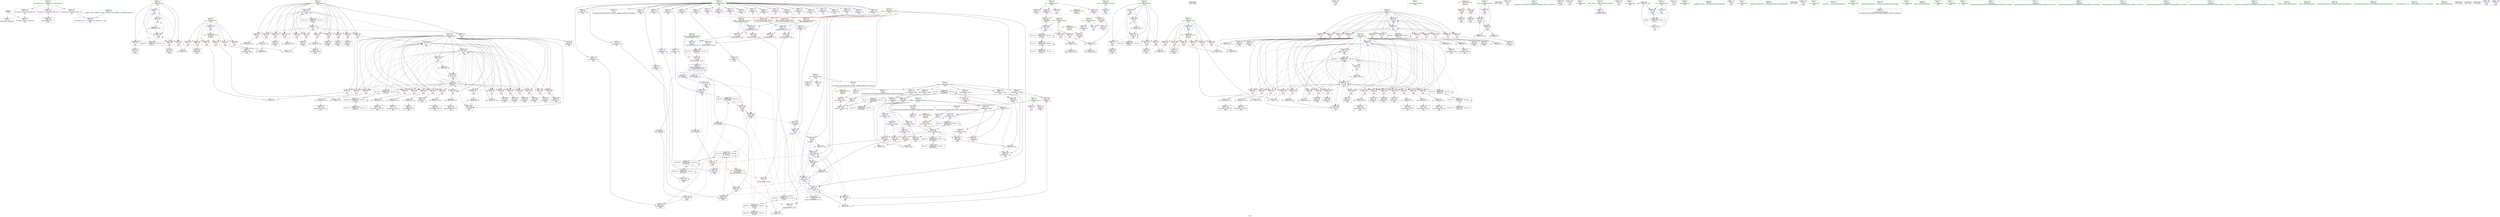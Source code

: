 digraph "SVFG" {
	label="SVFG";

	Node0x55d7def13e40 [shape=record,color=grey,label="{NodeID: 0\nNullPtr}"];
	Node0x55d7def13e40 -> Node0x55d7def46b90[style=solid];
	Node0x55d7def13e40 -> Node0x55d7def56740[style=solid];
	Node0x55d7def88250 [shape=record,color=yellow,style=double,label="{NodeID: 526\n18V_1 = ENCHI(MR_18V_0)\npts\{39 \}\nFun[main]}"];
	Node0x55d7def88250 -> Node0x55d7def4e8b0[style=dashed];
	Node0x55d7def88250 -> Node0x55d7def4e980[style=dashed];
	Node0x55d7def88250 -> Node0x55d7def4ea50[style=dashed];
	Node0x55d7def88250 -> Node0x55d7def48c90[style=dashed];
	Node0x55d7def88250 -> Node0x55d7def48d60[style=dashed];
	Node0x55d7def88250 -> Node0x55d7def48e30[style=dashed];
	Node0x55d7def62100 [shape=record,color=grey,label="{NodeID: 443\n513 = cmp(510, 512, )\n}"];
	Node0x55d7def55060 [shape=record,color=red,label="{NodeID: 277\n345\<--344\n\<--call103\nmain\n}"];
	Node0x55d7def55060 -> Node0x55d7def577b0[style=solid];
	Node0x55d7def48e30 [shape=record,color=red,label="{NodeID: 194\n468\<--38\n\<--n\nmain\n}"];
	Node0x55d7def48e30 -> Node0x55d7def45720[style=solid];
	Node0x55d7def45720 [shape=record,color=black,label="{NodeID: 111\n469\<--468\nidxprom173\<--\nmain\n}"];
	Node0x55d7def440e0 [shape=record,color=green,label="{NodeID: 28\n30\<--32\nA\<--A_field_insensitive\nGlob }"];
	Node0x55d7def440e0 -> Node0x55d7def4d0c0[style=solid];
	Node0x55d7def440e0 -> Node0x55d7def4d190[style=solid];
	Node0x55d7def440e0 -> Node0x55d7def4d260[style=solid];
	Node0x55d7def440e0 -> Node0x55d7def4e090[style=solid];
	Node0x55d7def56840 [shape=record,color=blue,label="{NodeID: 305\n88\<--9\nretval\<--\nmain\n}"];
	Node0x55d7def4a4f0 [shape=record,color=red,label="{NodeID: 222\n235\<--96\n\<--j\nmain\n}"];
	Node0x55d7def4a4f0 -> Node0x55d7def47df0[style=solid];
	Node0x55d7def4bfb0 [shape=record,color=purple,label="{NodeID: 139\n442\<--13\narrayidx157\<--dp\nmain\n}"];
	Node0x55d7def46a90 [shape=record,color=green,label="{NodeID: 56\n60\<--526\n_GLOBAL__sub_I_GunnERs_2_0.cpp\<--_GLOBAL__sub_I_GunnERs_2_0.cpp_field_insensitive\n}"];
	Node0x55d7def46a90 -> Node0x55d7def56640[style=solid];
	Node0x55d7defa3d60 [shape=record,color=black,label="{NodeID: 582\n129 = PHI()\n}"];
	Node0x55d7def809f0 [shape=record,color=black,label="{NodeID: 499\nMR_42V_2 = PHI(MR_42V_3, MR_42V_1, )\npts\{290000 \}\n}"];
	Node0x55d7def809f0 -> Node0x55d7def76be0[style=dashed];
	Node0x55d7def5f880 [shape=record,color=grey,label="{NodeID: 416\n430 = Binary(429, 149, )\n}"];
	Node0x55d7def5f880 -> Node0x55d7def453e0[style=solid];
	Node0x55d7def57f00 [shape=record,color=blue,label="{NodeID: 333\n446\<--438\narrayidx160\<--\nmain\n}"];
	Node0x55d7def57f00 -> Node0x55d7def73df0[style=dashed];
	Node0x55d7def53a70 [shape=record,color=red,label="{NodeID: 250\n439\<--102\n\<--x\nmain\n}"];
	Node0x55d7def53a70 -> Node0x55d7def5e840[style=solid];
	Node0x55d7def4d670 [shape=record,color=purple,label="{NodeID: 167\n114\<--45\n\<--.str.2\nmain\n}"];
	Node0x55d7def482d0 [shape=record,color=black,label="{NodeID: 84\n259\<--258\nidxprom62\<--\nmain\n}"];
	Node0x55d7def39f90 [shape=record,color=green,label="{NodeID: 1\n7\<--1\n__dso_handle\<--dummyObj\nGlob }"];
	Node0x55d7def62280 [shape=record,color=grey,label="{NodeID: 444\n183 = cmp(181, 182, )\n}"];
	Node0x55d7def55130 [shape=record,color=red,label="{NodeID: 278\n365\<--364\n\<--arrayidx113\nmain\n}"];
	Node0x55d7def55130 -> Node0x55d7def63300[style=solid];
	Node0x55d7def48f00 [shape=record,color=red,label="{NodeID: 195\n107\<--44\n\<--stdin\nmain\n}"];
	Node0x55d7def48f00 -> Node0x55d7def47360[style=solid];
	Node0x55d7def457f0 [shape=record,color=black,label="{NodeID: 112\n472\<--471\nidxprom175\<--\nmain\n}"];
	Node0x55d7def441b0 [shape=record,color=green,label="{NodeID: 29\n33\<--35\nB\<--B_field_insensitive\nGlob }"];
	Node0x55d7def441b0 -> Node0x55d7def4d330[style=solid];
	Node0x55d7def441b0 -> Node0x55d7def4d400[style=solid];
	Node0x55d7def441b0 -> Node0x55d7def4e160[style=solid];
	Node0x55d7def56910 [shape=record,color=blue,label="{NodeID: 306\n8\<--123\ntask\<--dec\nmain\n}"];
	Node0x55d7def56910 -> Node0x55d7def4e230[style=dashed];
	Node0x55d7def56910 -> Node0x55d7def56910[style=dashed];
	Node0x55d7def4a5c0 [shape=record,color=red,label="{NodeID: 223\n242\<--96\n\<--j\nmain\n}"];
	Node0x55d7def4a5c0 -> Node0x55d7def47f90[style=solid];
	Node0x55d7def4c080 [shape=record,color=purple,label="{NodeID: 140\n446\<--13\narrayidx160\<--dp\nmain\n}"];
	Node0x55d7def4c080 -> Node0x55d7def57f00[style=solid];
	Node0x55d7def46b90 [shape=record,color=black,label="{NodeID: 57\n2\<--3\ndummyVal\<--dummyVal\n}"];
	Node0x55d7defa3e30 [shape=record,color=black,label="{NodeID: 583\n167 = PHI()\n}"];
	Node0x55d7def5fa00 [shape=record,color=grey,label="{NodeID: 417\n228 = Binary(227, 149, )\n}"];
	Node0x55d7def5fa00 -> Node0x55d7def62a00[style=solid];
	Node0x55d7def57fd0 [shape=record,color=blue,label="{NodeID: 334\n104\<--449\ny\<--inc161\nmain\n}"];
	Node0x55d7def57fd0 -> Node0x55d7def76ef0[style=dashed];
	Node0x55d7def53b40 [shape=record,color=red,label="{NodeID: 251\n297\<--104\n\<--y\nmain\n}"];
	Node0x55d7def53b40 -> Node0x55d7def61c80[style=solid];
	Node0x55d7def4d740 [shape=record,color=purple,label="{NodeID: 168\n115\<--47\n\<--.str.3\nmain\n}"];
	Node0x55d7def483a0 [shape=record,color=black,label="{NodeID: 85\n264\<--263\nidxprom64\<--\nmain\n}"];
	Node0x55d7def19320 [shape=record,color=green,label="{NodeID: 2\n9\<--1\n\<--dummyObj\nCan only get source location for instruction, argument, global var or function.}"];
	Node0x55d7def62400 [shape=record,color=grey,label="{NodeID: 445\n327 = cmp(322, 326, )\n}"];
	Node0x55d7def55200 [shape=record,color=red,label="{NodeID: 279\n369\<--368\n\<--arrayidx115\nmain\n}"];
	Node0x55d7def55200 -> Node0x55d7def63300[style=solid];
	Node0x55d7def48fd0 [shape=record,color=red,label="{NodeID: 196\n113\<--49\n\<--stdout\nmain\n}"];
	Node0x55d7def48fd0 -> Node0x55d7def47430[style=solid];
	Node0x55d7def458c0 [shape=record,color=black,label="{NodeID: 113\n498\<--521\n_ZSt3maxIxERKT_S2_S2__ret\<--\n_ZSt3maxIxERKT_S2_S2_\n|{<s0>12|<s1>13|<s2>14|<s3>15|<s4>16}}"];
	Node0x55d7def458c0:s0 -> Node0x55d7defa3b70[style=solid,color=blue];
	Node0x55d7def458c0:s1 -> Node0x55d7defa3f00[style=solid,color=blue];
	Node0x55d7def458c0:s2 -> Node0x55d7defa41a0[style=solid,color=blue];
	Node0x55d7def458c0:s3 -> Node0x55d7defa4060[style=solid,color=blue];
	Node0x55d7def458c0:s4 -> Node0x55d7defa42e0[style=solid,color=blue];
	Node0x55d7def442b0 [shape=record,color=green,label="{NodeID: 30\n36\<--37\nm\<--m_field_insensitive\nGlob }"];
	Node0x55d7def442b0 -> Node0x55d7def4e3d0[style=solid];
	Node0x55d7def442b0 -> Node0x55d7def4e4a0[style=solid];
	Node0x55d7def442b0 -> Node0x55d7def4e570[style=solid];
	Node0x55d7def442b0 -> Node0x55d7def4e640[style=solid];
	Node0x55d7def442b0 -> Node0x55d7def4e710[style=solid];
	Node0x55d7def442b0 -> Node0x55d7def4e7e0[style=solid];
	Node0x55d7def442b0 -> Node0x55d7def56340[style=solid];
	Node0x55d7def569e0 [shape=record,color=blue,label="{NodeID: 307\n90\<--9\ni\<--\nmain\n}"];
	Node0x55d7def569e0 -> Node0x55d7def490a0[style=dashed];
	Node0x55d7def569e0 -> Node0x55d7def49170[style=dashed];
	Node0x55d7def569e0 -> Node0x55d7def49240[style=dashed];
	Node0x55d7def569e0 -> Node0x55d7def49310[style=dashed];
	Node0x55d7def569e0 -> Node0x55d7def56ab0[style=dashed];
	Node0x55d7def569e0 -> Node0x55d7def7d7f0[style=dashed];
	Node0x55d7def4a690 [shape=record,color=red,label="{NodeID: 224\n251\<--96\n\<--j\nmain\n}"];
	Node0x55d7def4a690 -> Node0x55d7def48130[style=solid];
	Node0x55d7def4c150 [shape=record,color=purple,label="{NodeID: 141\n470\<--13\narrayidx174\<--dp\nmain\n}"];
	Node0x55d7def46c90 [shape=record,color=black,label="{NodeID: 58\n87\<--9\nmain_ret\<--\nmain\n}"];
	Node0x55d7defa3f00 [shape=record,color=black,label="{NodeID: 584\n245 = PHI(498, )\n}"];
	Node0x55d7defa3f00 -> Node0x55d7def549e0[style=solid];
	Node0x55d7def5fb80 [shape=record,color=grey,label="{NodeID: 418\n123 = Binary(122, 124, )\n}"];
	Node0x55d7def5fb80 -> Node0x55d7def56910[style=solid];
	Node0x55d7def580a0 [shape=record,color=blue,label="{NodeID: 335\n96\<--457\nj\<--inc167\nmain\n}"];
	Node0x55d7def580a0 -> Node0x55d7def4a0e0[style=dashed];
	Node0x55d7def580a0 -> Node0x55d7def4a1b0[style=dashed];
	Node0x55d7def580a0 -> Node0x55d7def4a280[style=dashed];
	Node0x55d7def580a0 -> Node0x55d7def4a350[style=dashed];
	Node0x55d7def580a0 -> Node0x55d7def4a420[style=dashed];
	Node0x55d7def580a0 -> Node0x55d7def4a4f0[style=dashed];
	Node0x55d7def580a0 -> Node0x55d7def4a5c0[style=dashed];
	Node0x55d7def580a0 -> Node0x55d7def4a690[style=dashed];
	Node0x55d7def580a0 -> Node0x55d7def4a760[style=dashed];
	Node0x55d7def580a0 -> Node0x55d7def4a830[style=dashed];
	Node0x55d7def580a0 -> Node0x55d7def4a900[style=dashed];
	Node0x55d7def580a0 -> Node0x55d7def56df0[style=dashed];
	Node0x55d7def580a0 -> Node0x55d7def580a0[style=dashed];
	Node0x55d7def580a0 -> Node0x55d7def7e6f0[style=dashed];
	Node0x55d7def53c10 [shape=record,color=red,label="{NodeID: 252\n301\<--104\n\<--y\nmain\n}"];
	Node0x55d7def53c10 -> Node0x55d7def48540[style=solid];
	Node0x55d7def4d810 [shape=record,color=purple,label="{NodeID: 169\n117\<--50\n\<--.str.4\nmain\n}"];
	Node0x55d7def48470 [shape=record,color=black,label="{NodeID: 86\n279\<--278\nidxprom68\<--\nmain\n}"];
	Node0x55d7def193b0 [shape=record,color=green,label="{NodeID: 3\n40\<--1\n.str\<--dummyObj\nGlob }"];
	Node0x55d7def62580 [shape=record,color=grey,label="{NodeID: 446\n156 = cmp(154, 155, )\n}"];
	Node0x55d7def552d0 [shape=record,color=red,label="{NodeID: 280\n375\<--374\n\<--arrayidx119\nmain\n}"];
	Node0x55d7def552d0 -> Node0x55d7def61200[style=solid];
	Node0x55d7def490a0 [shape=record,color=red,label="{NodeID: 197\n132\<--90\n\<--i\nmain\n}"];
	Node0x55d7def490a0 -> Node0x55d7def62880[style=solid];
	Node0x55d7def45990 [shape=record,color=purple,label="{NodeID: 114\n69\<--4\n\<--_ZStL8__ioinit\n__cxx_global_var_init\n}"];
	Node0x55d7def443b0 [shape=record,color=green,label="{NodeID: 31\n38\<--39\nn\<--n_field_insensitive\nGlob }"];
	Node0x55d7def443b0 -> Node0x55d7def4e8b0[style=solid];
	Node0x55d7def443b0 -> Node0x55d7def4e980[style=solid];
	Node0x55d7def443b0 -> Node0x55d7def4ea50[style=solid];
	Node0x55d7def443b0 -> Node0x55d7def48c90[style=solid];
	Node0x55d7def443b0 -> Node0x55d7def48d60[style=solid];
	Node0x55d7def443b0 -> Node0x55d7def48e30[style=solid];
	Node0x55d7def443b0 -> Node0x55d7def56440[style=solid];
	Node0x55d7def56ab0 [shape=record,color=blue,label="{NodeID: 308\n90\<--148\ni\<--inc\nmain\n}"];
	Node0x55d7def56ab0 -> Node0x55d7def490a0[style=dashed];
	Node0x55d7def56ab0 -> Node0x55d7def49170[style=dashed];
	Node0x55d7def56ab0 -> Node0x55d7def49240[style=dashed];
	Node0x55d7def56ab0 -> Node0x55d7def49310[style=dashed];
	Node0x55d7def56ab0 -> Node0x55d7def56ab0[style=dashed];
	Node0x55d7def56ab0 -> Node0x55d7def7d7f0[style=dashed];
	Node0x55d7def4a760 [shape=record,color=red,label="{NodeID: 225\n258\<--96\n\<--j\nmain\n}"];
	Node0x55d7def4a760 -> Node0x55d7def482d0[style=solid];
	Node0x55d7def4c220 [shape=record,color=purple,label="{NodeID: 142\n473\<--13\narrayidx176\<--dp\nmain\n}"];
	Node0x55d7def4c220 -> Node0x55d7def55950[style=solid];
	Node0x55d7def46d60 [shape=record,color=black,label="{NodeID: 59\n14\<--13\n\<--dp\nCan only get source location for instruction, argument, global var or function.}"];
	Node0x55d7defa4060 [shape=record,color=black,label="{NodeID: 585\n397 = PHI(498, )\n}"];
	Node0x55d7defa4060 -> Node0x55d7def55540[style=solid];
	Node0x55d7def5fd00 [shape=record,color=grey,label="{NodeID: 419\n239 = Binary(238, 149, )\n}"];
	Node0x55d7def5fd00 -> Node0x55d7def47ec0[style=solid];
	Node0x55d7def58170 [shape=record,color=blue,label="{NodeID: 336\n94\<--462\ni21\<--inc170\nmain\n}"];
	Node0x55d7def58170 -> Node0x55d7def49720[style=dashed];
	Node0x55d7def58170 -> Node0x55d7def497f0[style=dashed];
	Node0x55d7def58170 -> Node0x55d7def498c0[style=dashed];
	Node0x55d7def58170 -> Node0x55d7def49990[style=dashed];
	Node0x55d7def58170 -> Node0x55d7def49a60[style=dashed];
	Node0x55d7def58170 -> Node0x55d7def49b30[style=dashed];
	Node0x55d7def58170 -> Node0x55d7def49c00[style=dashed];
	Node0x55d7def58170 -> Node0x55d7def49cd0[style=dashed];
	Node0x55d7def58170 -> Node0x55d7def49da0[style=dashed];
	Node0x55d7def58170 -> Node0x55d7def49e70[style=dashed];
	Node0x55d7def58170 -> Node0x55d7def49f40[style=dashed];
	Node0x55d7def58170 -> Node0x55d7def4a010[style=dashed];
	Node0x55d7def58170 -> Node0x55d7def58170[style=dashed];
	Node0x55d7def58170 -> Node0x55d7def7e1f0[style=dashed];
	Node0x55d7def53ce0 [shape=record,color=red,label="{NodeID: 253\n310\<--104\n\<--y\nmain\n}"];
	Node0x55d7def53ce0 -> Node0x55d7def5ec80[style=solid];
	Node0x55d7def4d8e0 [shape=record,color=purple,label="{NodeID: 170\n128\<--52\n\<--.str.5\nmain\n}"];
	Node0x55d7def48540 [shape=record,color=black,label="{NodeID: 87\n302\<--301\nidxprom78\<--\nmain\n}"];
	Node0x55d7def181c0 [shape=record,color=green,label="{NodeID: 4\n42\<--1\n.str.1\<--dummyObj\nGlob }"];
	Node0x55d7def62700 [shape=record,color=grey,label="{NodeID: 447\n126 = cmp(122, 9, )\n}"];
	Node0x55d7def553a0 [shape=record,color=red,label="{NodeID: 281\n382\<--381\n\<--arrayidx122\nmain\n}"];
	Node0x55d7def553a0 -> Node0x55d7def60c00[style=solid];
	Node0x55d7def49170 [shape=record,color=red,label="{NodeID: 198\n136\<--90\n\<--i\nmain\n}"];
	Node0x55d7def49170 -> Node0x55d7def47500[style=solid];
	Node0x55d7def4acb0 [shape=record,color=purple,label="{NodeID: 115\n203\<--13\narrayidx\<--dp\nmain\n}"];
	Node0x55d7def444b0 [shape=record,color=green,label="{NodeID: 32\n58\<--62\nllvm.global_ctors\<--llvm.global_ctors_field_insensitive\nGlob }"];
	Node0x55d7def444b0 -> Node0x55d7def4dc20[style=solid];
	Node0x55d7def444b0 -> Node0x55d7def4dcf0[style=solid];
	Node0x55d7def444b0 -> Node0x55d7def4ddf0[style=solid];
	Node0x55d7def56b80 [shape=record,color=blue,label="{NodeID: 309\n92\<--9\ni9\<--\nmain\n}"];
	Node0x55d7def56b80 -> Node0x55d7def493e0[style=dashed];
	Node0x55d7def56b80 -> Node0x55d7def494b0[style=dashed];
	Node0x55d7def56b80 -> Node0x55d7def49580[style=dashed];
	Node0x55d7def56b80 -> Node0x55d7def49650[style=dashed];
	Node0x55d7def56b80 -> Node0x55d7def56c50[style=dashed];
	Node0x55d7def56b80 -> Node0x55d7def7dcf0[style=dashed];
	Node0x55d7def4a830 [shape=record,color=red,label="{NodeID: 226\n270\<--96\n\<--j\nmain\n}"];
	Node0x55d7def4a830 -> Node0x55d7def57470[style=solid];
	Node0x55d7def4c2f0 [shape=record,color=purple,label="{NodeID: 143\n138\<--16\n\<--a\nmain\n}"];
	Node0x55d7def46e60 [shape=record,color=black,label="{NodeID: 60\n17\<--16\n\<--a\nCan only get source location for instruction, argument, global var or function.}"];
	Node0x55d7def46e60 -> Node0x55d7def4c3c0[style=solid];
	Node0x55d7defa41a0 [shape=record,color=black,label="{NodeID: 586\n344 = PHI(498, )\n}"];
	Node0x55d7defa41a0 -> Node0x55d7def55060[style=solid];
	Node0x55d7def5fe80 [shape=record,color=grey,label="{NodeID: 420\n466 = Binary(465, 149, )\n}"];
	Node0x55d7def5fe80 -> Node0x55d7def58240[style=solid];
	Node0x55d7def58240 [shape=record,color=blue,label="{NodeID: 337\n11\<--466\ncs\<--inc172\nmain\n}"];
	Node0x55d7def58240 -> Node0x55d7def7d2f0[style=dashed];
	Node0x55d7def53db0 [shape=record,color=red,label="{NodeID: 254\n314\<--104\n\<--y\nmain\n}"];
	Node0x55d7def53db0 -> Node0x55d7def62b80[style=solid];
	Node0x55d7def4d9b0 [shape=record,color=purple,label="{NodeID: 171\n144\<--54\n\<--.str.6\nmain\n}"];
	Node0x55d7def48610 [shape=record,color=black,label="{NodeID: 88\n320\<--319\nidxprom88\<--\nmain\n}"];
	Node0x55d7def18250 [shape=record,color=green,label="{NodeID: 5\n44\<--1\nstdin\<--dummyObj\nGlob }"];
	Node0x55d7def62880 [shape=record,color=grey,label="{NodeID: 448\n134 = cmp(132, 133, )\n}"];
	Node0x55d7def55470 [shape=record,color=red,label="{NodeID: 282\n386\<--385\n\<--arrayidx124\nmain\n}"];
	Node0x55d7def55470 -> Node0x55d7def60c00[style=solid];
	Node0x55d7def49240 [shape=record,color=red,label="{NodeID: 199\n140\<--90\n\<--i\nmain\n}"];
	Node0x55d7def49240 -> Node0x55d7def475d0[style=solid];
	Node0x55d7def4ad40 [shape=record,color=purple,label="{NodeID: 116\n206\<--13\narrayidx30\<--dp\nmain\n|{<s0>12}}"];
	Node0x55d7def4ad40:s0 -> Node0x55d7defa44f0[style=solid,color=red];
	Node0x55d7def445b0 [shape=record,color=green,label="{NodeID: 33\n63\<--64\n__cxx_global_var_init\<--__cxx_global_var_init_field_insensitive\n}"];
	Node0x55d7def56c50 [shape=record,color=blue,label="{NodeID: 310\n92\<--170\ni9\<--inc19\nmain\n}"];
	Node0x55d7def56c50 -> Node0x55d7def493e0[style=dashed];
	Node0x55d7def56c50 -> Node0x55d7def494b0[style=dashed];
	Node0x55d7def56c50 -> Node0x55d7def49580[style=dashed];
	Node0x55d7def56c50 -> Node0x55d7def49650[style=dashed];
	Node0x55d7def56c50 -> Node0x55d7def56c50[style=dashed];
	Node0x55d7def56c50 -> Node0x55d7def7dcf0[style=dashed];
	Node0x55d7def4a900 [shape=record,color=red,label="{NodeID: 227\n456\<--96\n\<--j\nmain\n}"];
	Node0x55d7def4a900 -> Node0x55d7def5f100[style=solid];
	Node0x55d7def4c3c0 [shape=record,color=purple,label="{NodeID: 144\n534\<--17\noffset_0\<--\n}"];
	Node0x55d7def4c3c0 -> Node0x55d7def55fd0[style=solid];
	Node0x55d7def46f60 [shape=record,color=black,label="{NodeID: 61\n21\<--20\n\<--b\nCan only get source location for instruction, argument, global var or function.}"];
	Node0x55d7def46f60 -> Node0x55d7def4c560[style=solid];
	Node0x55d7defa42e0 [shape=record,color=black,label="{NodeID: 587\n437 = PHI(498, )\n}"];
	Node0x55d7defa42e0 -> Node0x55d7def55880[style=solid];
	Node0x55d7def60000 [shape=record,color=grey,label="{NodeID: 421\n211 = Binary(210, 149, )\n}"];
	Node0x55d7def60000 -> Node0x55d7def47ab0[style=solid];
	Node0x55d7def58310 [shape=record,color=blue,label="{NodeID: 338\n503\<--499\n__a.addr\<--__a\n_ZSt3maxIxERKT_S2_S2_\n}"];
	Node0x55d7def58310 -> Node0x55d7def55af0[style=dashed];
	Node0x55d7def58310 -> Node0x55d7def55bc0[style=dashed];
	Node0x55d7def53e80 [shape=record,color=red,label="{NodeID: 255\n323\<--104\n\<--y\nmain\n}"];
	Node0x55d7def53e80 -> Node0x55d7def486e0[style=solid];
	Node0x55d7def4da80 [shape=record,color=purple,label="{NodeID: 172\n166\<--54\n\<--.str.6\nmain\n}"];
	Node0x55d7def486e0 [shape=record,color=black,label="{NodeID: 89\n324\<--323\nidxprom90\<--\nmain\n}"];
	Node0x55d7def182e0 [shape=record,color=green,label="{NodeID: 6\n45\<--1\n.str.2\<--dummyObj\nGlob }"];
	Node0x55d7def62a00 [shape=record,color=grey,label="{NodeID: 449\n230 = cmp(228, 229, )\n}"];
	Node0x55d7def55540 [shape=record,color=red,label="{NodeID: 283\n398\<--397\n\<--call131\nmain\n}"];
	Node0x55d7def55540 -> Node0x55d7def57bc0[style=solid];
	Node0x55d7def49310 [shape=record,color=red,label="{NodeID: 200\n147\<--90\n\<--i\nmain\n}"];
	Node0x55d7def49310 -> Node0x55d7def5f700[style=solid];
	Node0x55d7def4add0 [shape=record,color=purple,label="{NodeID: 117\n209\<--13\narrayidx32\<--dp\nmain\n}"];
	Node0x55d7def446b0 [shape=record,color=green,label="{NodeID: 34\n67\<--68\n_ZNSt8ios_base4InitC1Ev\<--_ZNSt8ios_base4InitC1Ev_field_insensitive\n}"];
	Node0x55d7def79bf0 [shape=record,color=black,label="{NodeID: 477\nMR_38V_4 = PHI(MR_38V_14, MR_38V_3, )\npts\{150000 \}\n|{|<s6>12}}"];
	Node0x55d7def79bf0 -> Node0x55d7def54910[style=dashed];
	Node0x55d7def79bf0 -> Node0x55d7def55950[style=dashed];
	Node0x55d7def79bf0 -> Node0x55d7def57060[style=dashed];
	Node0x55d7def79bf0 -> Node0x55d7def75bf0[style=dashed];
	Node0x55d7def79bf0 -> Node0x55d7def79bf0[style=dashed];
	Node0x55d7def79bf0 -> Node0x55d7def7fff0[style=dashed];
	Node0x55d7def79bf0:s6 -> Node0x55d7def89160[style=dashed,color=red];
	Node0x55d7def56d20 [shape=record,color=blue,label="{NodeID: 311\n94\<--9\ni21\<--\nmain\n}"];
	Node0x55d7def56d20 -> Node0x55d7def49720[style=dashed];
	Node0x55d7def56d20 -> Node0x55d7def497f0[style=dashed];
	Node0x55d7def56d20 -> Node0x55d7def498c0[style=dashed];
	Node0x55d7def56d20 -> Node0x55d7def49990[style=dashed];
	Node0x55d7def56d20 -> Node0x55d7def49a60[style=dashed];
	Node0x55d7def56d20 -> Node0x55d7def49b30[style=dashed];
	Node0x55d7def56d20 -> Node0x55d7def49c00[style=dashed];
	Node0x55d7def56d20 -> Node0x55d7def49cd0[style=dashed];
	Node0x55d7def56d20 -> Node0x55d7def49da0[style=dashed];
	Node0x55d7def56d20 -> Node0x55d7def49e70[style=dashed];
	Node0x55d7def56d20 -> Node0x55d7def49f40[style=dashed];
	Node0x55d7def56d20 -> Node0x55d7def4a010[style=dashed];
	Node0x55d7def56d20 -> Node0x55d7def58170[style=dashed];
	Node0x55d7def56d20 -> Node0x55d7def7e1f0[style=dashed];
	Node0x55d7def4a9d0 [shape=record,color=red,label="{NodeID: 228\n333\<--98\n\<--count\nmain\n}"];
	Node0x55d7def4a9d0 -> Node0x55d7def60a80[style=solid];
	Node0x55d7def4c490 [shape=record,color=purple,label="{NodeID: 145\n160\<--20\n\<--b\nmain\n}"];
	Node0x55d7def47060 [shape=record,color=black,label="{NodeID: 62\n25\<--24\n\<--tempa\nCan only get source location for instruction, argument, global var or function.}"];
	Node0x55d7def47060 -> Node0x55d7def4cb10[style=solid];
	Node0x55d7defa4420 [shape=record,color=black,label="{NodeID: 588\n476 = PHI()\n}"];
	Node0x55d7def60180 [shape=record,color=grey,label="{NodeID: 422\n462 = Binary(461, 149, )\n}"];
	Node0x55d7def60180 -> Node0x55d7def58170[style=solid];
	Node0x55d7def583e0 [shape=record,color=blue,label="{NodeID: 339\n505\<--500\n__b.addr\<--__b\n_ZSt3maxIxERKT_S2_S2_\n}"];
	Node0x55d7def583e0 -> Node0x55d7def55c90[style=dashed];
	Node0x55d7def583e0 -> Node0x55d7def55d60[style=dashed];
	Node0x55d7def53f50 [shape=record,color=red,label="{NodeID: 256\n340\<--104\n\<--y\nmain\n}"];
	Node0x55d7def53f50 -> Node0x55d7def61080[style=solid];
	Node0x55d7def4db50 [shape=record,color=purple,label="{NodeID: 173\n475\<--56\n\<--.str.7\nmain\n}"];
	Node0x55d7def487b0 [shape=record,color=black,label="{NodeID: 90\n330\<--329\nidxprom94\<--\nmain\n}"];
	Node0x55d7def18370 [shape=record,color=green,label="{NodeID: 7\n47\<--1\n.str.3\<--dummyObj\nGlob }"];
	Node0x55d7def62b80 [shape=record,color=grey,label="{NodeID: 450\n316 = cmp(314, 315, )\n}"];
	Node0x55d7def55610 [shape=record,color=red,label="{NodeID: 284\n415\<--414\n\<--arrayidx141\nmain\n}"];
	Node0x55d7def55610 -> Node0x55d7def61680[style=solid];
	Node0x55d7def493e0 [shape=record,color=red,label="{NodeID: 201\n154\<--92\n\<--i9\nmain\n}"];
	Node0x55d7def493e0 -> Node0x55d7def62580[style=solid];
	Node0x55d7def4aea0 [shape=record,color=purple,label="{NodeID: 118\n213\<--13\narrayidx35\<--dp\nmain\n|{<s0>12}}"];
	Node0x55d7def4aea0:s0 -> Node0x55d7defa49a0[style=solid,color=red];
	Node0x55d7def447b0 [shape=record,color=green,label="{NodeID: 35\n73\<--74\n__cxa_atexit\<--__cxa_atexit_field_insensitive\n}"];
	Node0x55d7def56df0 [shape=record,color=blue,label="{NodeID: 312\n96\<--9\nj\<--\nmain\n}"];
	Node0x55d7def56df0 -> Node0x55d7def4a0e0[style=dashed];
	Node0x55d7def56df0 -> Node0x55d7def4a1b0[style=dashed];
	Node0x55d7def56df0 -> Node0x55d7def4a280[style=dashed];
	Node0x55d7def56df0 -> Node0x55d7def4a350[style=dashed];
	Node0x55d7def56df0 -> Node0x55d7def4a420[style=dashed];
	Node0x55d7def56df0 -> Node0x55d7def4a4f0[style=dashed];
	Node0x55d7def56df0 -> Node0x55d7def4a5c0[style=dashed];
	Node0x55d7def56df0 -> Node0x55d7def4a690[style=dashed];
	Node0x55d7def56df0 -> Node0x55d7def4a760[style=dashed];
	Node0x55d7def56df0 -> Node0x55d7def4a830[style=dashed];
	Node0x55d7def56df0 -> Node0x55d7def4a900[style=dashed];
	Node0x55d7def56df0 -> Node0x55d7def56df0[style=dashed];
	Node0x55d7def56df0 -> Node0x55d7def580a0[style=dashed];
	Node0x55d7def56df0 -> Node0x55d7def7e6f0[style=dashed];
	Node0x55d7def4aaa0 [shape=record,color=red,label="{NodeID: 229\n376\<--98\n\<--count\nmain\n}"];
	Node0x55d7def4aaa0 -> Node0x55d7def61200[style=solid];
	Node0x55d7def4c560 [shape=record,color=purple,label="{NodeID: 146\n537\<--21\noffset_0\<--\n}"];
	Node0x55d7def4c560 -> Node0x55d7def560a0[style=solid];
	Node0x55d7def47160 [shape=record,color=black,label="{NodeID: 63\n28\<--27\n\<--tempb\nCan only get source location for instruction, argument, global var or function.}"];
	Node0x55d7def47160 -> Node0x55d7def4cff0[style=solid];
	Node0x55d7defa44f0 [shape=record,color=black,label="{NodeID: 589\n499 = PHI(206, 237, 98, 98, 98, )\n0th arg _ZSt3maxIxERKT_S2_S2_ }"];
	Node0x55d7defa44f0 -> Node0x55d7def58310[style=solid];
	Node0x55d7def60300 [shape=record,color=grey,label="{NodeID: 423\n197 = Binary(196, 149, )\n}"];
	Node0x55d7def60300 -> Node0x55d7def63180[style=solid];
	Node0x55d7def584b0 [shape=record,color=blue,label="{NodeID: 340\n501\<--515\nretval\<--\n_ZSt3maxIxERKT_S2_S2_\n}"];
	Node0x55d7def584b0 -> Node0x55d7def836f0[style=dashed];
	Node0x55d7def54020 [shape=record,color=red,label="{NodeID: 257\n350\<--104\n\<--y\nmain\n}"];
	Node0x55d7def54020 -> Node0x55d7def60780[style=solid];
	Node0x55d7def4dc20 [shape=record,color=purple,label="{NodeID: 174\n530\<--58\nllvm.global_ctors_0\<--llvm.global_ctors\nGlob }"];
	Node0x55d7def4dc20 -> Node0x55d7def56540[style=solid];
	Node0x55d7def48880 [shape=record,color=black,label="{NodeID: 91\n338\<--337\nidxprom98\<--add97\nmain\n}"];
	Node0x55d7def19040 [shape=record,color=green,label="{NodeID: 8\n49\<--1\nstdout\<--dummyObj\nGlob }"];
	Node0x55d7def62d00 [shape=record,color=grey,label="{NodeID: 451\n189 = cmp(187, 188, )\n}"];
	Node0x55d7def556e0 [shape=record,color=red,label="{NodeID: 285\n422\<--421\n\<--arrayidx144\nmain\n}"];
	Node0x55d7def556e0 -> Node0x55d7def61800[style=solid];
	Node0x55d7def494b0 [shape=record,color=red,label="{NodeID: 202\n158\<--92\n\<--i9\nmain\n}"];
	Node0x55d7def494b0 -> Node0x55d7def476a0[style=solid];
	Node0x55d7def4af70 [shape=record,color=purple,label="{NodeID: 119\n220\<--13\narrayidx38\<--dp\nmain\n}"];
	Node0x55d7def448b0 [shape=record,color=green,label="{NodeID: 36\n72\<--78\n_ZNSt8ios_base4InitD1Ev\<--_ZNSt8ios_base4InitD1Ev_field_insensitive\n}"];
	Node0x55d7def448b0 -> Node0x55d7def47260[style=solid];
	Node0x55d7def56ec0 [shape=record,color=blue, style = dotted,label="{NodeID: 313\n533\<--535\noffset_0\<--dummyVal\nmain\n}"];
	Node0x55d7def56ec0 -> Node0x55d7def54df0[style=dashed];
	Node0x55d7def56ec0 -> Node0x55d7def54f90[style=dashed];
	Node0x55d7def56ec0 -> Node0x55d7def55130[style=dashed];
	Node0x55d7def56ec0 -> Node0x55d7def552d0[style=dashed];
	Node0x55d7def56ec0 -> Node0x55d7def553a0[style=dashed];
	Node0x55d7def56ec0 -> Node0x55d7def557b0[style=dashed];
	Node0x55d7def56ec0 -> Node0x55d7def56ec0[style=dashed];
	Node0x55d7def56ec0 -> Node0x55d7def57e30[style=dashed];
	Node0x55d7def56ec0 -> Node0x55d7def778f0[style=dashed];
	Node0x55d7def56ec0 -> Node0x55d7def76af0[style=dashed];
	Node0x55d7def4ab70 [shape=record,color=red,label="{NodeID: 230\n416\<--98\n\<--count\nmain\n}"];
	Node0x55d7def4ab70 -> Node0x55d7def61680[style=solid];
	Node0x55d7def4c630 [shape=record,color=purple,label="{NodeID: 147\n321\<--24\narrayidx89\<--tempa\nmain\n}"];
	Node0x55d7def4c630 -> Node0x55d7def54df0[style=solid];
	Node0x55d7def47260 [shape=record,color=black,label="{NodeID: 64\n71\<--72\n\<--_ZNSt8ios_base4InitD1Ev\nCan only get source location for instruction, argument, global var or function.}"];
	Node0x55d7defa49a0 [shape=record,color=black,label="{NodeID: 590\n500 = PHI(213, 244, 343, 396, 436, )\n1st arg _ZSt3maxIxERKT_S2_S2_ }"];
	Node0x55d7defa49a0 -> Node0x55d7def583e0[style=solid];
	Node0x55d7def60480 [shape=record,color=grey,label="{NodeID: 424\n248 = Binary(247, 149, )\n}"];
	Node0x55d7def60480 -> Node0x55d7def48060[style=solid];
	Node0x55d7def58580 [shape=record,color=blue,label="{NodeID: 341\n501\<--518\nretval\<--\n_ZSt3maxIxERKT_S2_S2_\n}"];
	Node0x55d7def58580 -> Node0x55d7def836f0[style=dashed];
	Node0x55d7def540f0 [shape=record,color=red,label="{NodeID: 258\n358\<--104\n\<--y\nmain\n}"];
	Node0x55d7def540f0 -> Node0x55d7def61b00[style=solid];
	Node0x55d7def4dcf0 [shape=record,color=purple,label="{NodeID: 175\n531\<--58\nllvm.global_ctors_1\<--llvm.global_ctors\nGlob }"];
	Node0x55d7def4dcf0 -> Node0x55d7def56640[style=solid];
	Node0x55d7def48950 [shape=record,color=black,label="{NodeID: 92\n342\<--341\nidxprom101\<--add100\nmain\n}"];
	Node0x55d7def190d0 [shape=record,color=green,label="{NodeID: 9\n50\<--1\n.str.4\<--dummyObj\nGlob }"];
	Node0x55d7def62e80 [shape=record,color=grey,label="{NodeID: 452\n283 = cmp(281, 282, )\n}"];
	Node0x55d7def62e80 -> Node0x55d7def50540[style=solid];
	Node0x55d7def557b0 [shape=record,color=red,label="{NodeID: 286\n426\<--425\n\<--arrayidx146\nmain\n}"];
	Node0x55d7def557b0 -> Node0x55d7def61800[style=solid];
	Node0x55d7def49580 [shape=record,color=red,label="{NodeID: 203\n162\<--92\n\<--i9\nmain\n}"];
	Node0x55d7def49580 -> Node0x55d7def47770[style=solid];
	Node0x55d7def4b040 [shape=record,color=purple,label="{NodeID: 120\n224\<--13\narrayidx41\<--dp\nmain\n}"];
	Node0x55d7def4b040 -> Node0x55d7def57060[style=solid];
	Node0x55d7def449b0 [shape=record,color=green,label="{NodeID: 37\n85\<--86\nmain\<--main_field_insensitive\n}"];
	Node0x55d7def7aaf0 [shape=record,color=black,label="{NodeID: 480\nMR_30V_12 = PHI(MR_30V_6, MR_30V_4, )\npts\{99 \}\n}"];
	Node0x55d7def7aaf0 -> Node0x55d7def54910[style=dashed];
	Node0x55d7def7aaf0 -> Node0x55d7def549e0[style=dashed];
	Node0x55d7def7aaf0 -> Node0x55d7def57200[style=dashed];
	Node0x55d7def7aaf0 -> Node0x55d7def7aaf0[style=dashed];
	Node0x55d7def7aaf0 -> Node0x55d7def845f0[style=dashed];
	Node0x55d7def56f90 [shape=record,color=blue, style = dotted,label="{NodeID: 314\n536\<--538\noffset_0\<--dummyVal\nmain\n}"];
	Node0x55d7def56f90 -> Node0x55d7def56f90[style=dashed];
	Node0x55d7def56f90 -> Node0x55d7def747f0[style=dashed];
	Node0x55d7def56f90 -> Node0x55d7def76be0[style=dashed];
	Node0x55d7def52b40 [shape=record,color=red,label="{NodeID: 231\n282\<--100\n\<--cur\nmain\n}"];
	Node0x55d7def52b40 -> Node0x55d7def62e80[style=solid];
	Node0x55d7def4c700 [shape=record,color=purple,label="{NodeID: 148\n331\<--24\narrayidx95\<--tempa\nmain\n}"];
	Node0x55d7def4c700 -> Node0x55d7def54f90[style=solid];
	Node0x55d7def47360 [shape=record,color=black,label="{NodeID: 65\n110\<--107\ncall\<--\nmain\n}"];
	Node0x55d7def836f0 [shape=record,color=black,label="{NodeID: 508\nMR_45V_3 = PHI(MR_45V_4, MR_45V_2, )\npts\{502 \}\n}"];
	Node0x55d7def836f0 -> Node0x55d7def55a20[style=dashed];
	Node0x55d7def60600 [shape=record,color=grey,label="{NodeID: 425\n347 = Binary(346, 149, )\n}"];
	Node0x55d7def60600 -> Node0x55d7def48a20[style=solid];
	Node0x55d7def541c0 [shape=record,color=red,label="{NodeID: 259\n366\<--104\n\<--y\nmain\n}"];
	Node0x55d7def541c0 -> Node0x55d7def45b10[style=solid];
	Node0x55d7def4ddf0 [shape=record,color=purple,label="{NodeID: 176\n532\<--58\nllvm.global_ctors_2\<--llvm.global_ctors\nGlob }"];
	Node0x55d7def4ddf0 -> Node0x55d7def56740[style=solid];
	Node0x55d7def48a20 [shape=record,color=black,label="{NodeID: 93\n348\<--347\nidxprom105\<--add104\nmain\n}"];
	Node0x55d7def19160 [shape=record,color=green,label="{NodeID: 10\n52\<--1\n.str.5\<--dummyObj\nGlob }"];
	Node0x55d7def63000 [shape=record,color=grey,label="{NodeID: 453\n293 = cmp(291, 292, )\n}"];
	Node0x55d7def55880 [shape=record,color=red,label="{NodeID: 287\n438\<--437\n\<--call154\nmain\n}"];
	Node0x55d7def55880 -> Node0x55d7def57f00[style=solid];
	Node0x55d7def49650 [shape=record,color=red,label="{NodeID: 204\n169\<--92\n\<--i9\nmain\n}"];
	Node0x55d7def49650 -> Node0x55d7def5f580[style=solid];
	Node0x55d7def4b110 [shape=record,color=purple,label="{NodeID: 121\n234\<--13\narrayidx46\<--dp\nmain\n}"];
	Node0x55d7def44ab0 [shape=record,color=green,label="{NodeID: 38\n88\<--89\nretval\<--retval_field_insensitive\nmain\n}"];
	Node0x55d7def44ab0 -> Node0x55d7def56840[style=solid];
	Node0x55d7def7aff0 [shape=record,color=black,label="{NodeID: 481\nMR_32V_6 = PHI(MR_32V_5, MR_32V_4, )\npts\{101 \}\n}"];
	Node0x55d7def7aff0 -> Node0x55d7def572d0[style=dashed];
	Node0x55d7def7aff0 -> Node0x55d7def7aff0[style=dashed];
	Node0x55d7def7aff0 -> Node0x55d7def84af0[style=dashed];
	Node0x55d7def57060 [shape=record,color=blue,label="{NodeID: 315\n224\<--217\narrayidx41\<--\nmain\n}"];
	Node0x55d7def57060 -> Node0x55d7def75bf0[style=dashed];
	Node0x55d7def52bd0 [shape=record,color=red,label="{NodeID: 232\n305\<--100\n\<--cur\nmain\n}"];
	Node0x55d7def52bd0 -> Node0x55d7def61e00[style=solid];
	Node0x55d7def4c7d0 [shape=record,color=purple,label="{NodeID: 149\n364\<--24\narrayidx113\<--tempa\nmain\n}"];
	Node0x55d7def4c7d0 -> Node0x55d7def55130[style=solid];
	Node0x55d7def47430 [shape=record,color=black,label="{NodeID: 66\n116\<--113\ncall1\<--\nmain\n}"];
	Node0x55d7def60780 [shape=record,color=grey,label="{NodeID: 426\n351 = Binary(350, 149, )\n}"];
	Node0x55d7def60780 -> Node0x55d7def48af0[style=solid];
	Node0x55d7def54290 [shape=record,color=red,label="{NodeID: 260\n383\<--104\n\<--y\nmain\n}"];
	Node0x55d7def54290 -> Node0x55d7def45d80[style=solid];
	Node0x55d7def4def0 [shape=record,color=purple,label="{NodeID: 177\n139\<--16\nadd.ptr\<--a\nmain\n}"];
	Node0x55d7def48af0 [shape=record,color=black,label="{NodeID: 94\n352\<--351\nidxprom108\<--add107\nmain\n}"];
	Node0x55d7def191f0 [shape=record,color=green,label="{NodeID: 11\n54\<--1\n.str.6\<--dummyObj\nGlob }"];
	Node0x55d7def63180 [shape=record,color=grey,label="{NodeID: 454\n199 = cmp(197, 198, )\n}"];
	Node0x55d7def55950 [shape=record,color=red,label="{NodeID: 288\n474\<--473\n\<--arrayidx176\nmain\n}"];
	Node0x55d7def49720 [shape=record,color=red,label="{NodeID: 205\n181\<--94\n\<--i21\nmain\n}"];
	Node0x55d7def49720 -> Node0x55d7def62280[style=solid];
	Node0x55d7def4b1e0 [shape=record,color=purple,label="{NodeID: 122\n237\<--13\narrayidx48\<--dp\nmain\n|{<s0>13}}"];
	Node0x55d7def4b1e0:s0 -> Node0x55d7defa44f0[style=solid,color=red];
	Node0x55d7def44b80 [shape=record,color=green,label="{NodeID: 39\n90\<--91\ni\<--i_field_insensitive\nmain\n}"];
	Node0x55d7def44b80 -> Node0x55d7def490a0[style=solid];
	Node0x55d7def44b80 -> Node0x55d7def49170[style=solid];
	Node0x55d7def44b80 -> Node0x55d7def49240[style=solid];
	Node0x55d7def44b80 -> Node0x55d7def49310[style=solid];
	Node0x55d7def44b80 -> Node0x55d7def569e0[style=solid];
	Node0x55d7def44b80 -> Node0x55d7def56ab0[style=solid];
	Node0x55d7def7b4f0 [shape=record,color=black,label="{NodeID: 482\nMR_34V_13 = PHI(MR_34V_7, MR_34V_4, )\npts\{103 \}\n}"];
	Node0x55d7def7b4f0 -> Node0x55d7def573a0[style=dashed];
	Node0x55d7def7b4f0 -> Node0x55d7def7b4f0[style=dashed];
	Node0x55d7def7b4f0 -> Node0x55d7def84ff0[style=dashed];
	Node0x55d7def57130 [shape=record,color=blue,label="{NodeID: 316\n253\<--246\narrayidx59\<--\nmain\n}"];
	Node0x55d7def57130 -> Node0x55d7def54ab0[style=dashed];
	Node0x55d7def57130 -> Node0x55d7def73df0[style=dashed];
	Node0x55d7def52ca0 [shape=record,color=red,label="{NodeID: 233\n274\<--102\n\<--x\nmain\n}"];
	Node0x55d7def52ca0 -> Node0x55d7def61f80[style=solid];
	Node0x55d7def4c8a0 [shape=record,color=purple,label="{NodeID: 150\n374\<--24\narrayidx119\<--tempa\nmain\n}"];
	Node0x55d7def4c8a0 -> Node0x55d7def552d0[style=solid];
	Node0x55d7def47500 [shape=record,color=black,label="{NodeID: 67\n137\<--136\nidx.ext\<--\nmain\n}"];
	Node0x55d7def60900 [shape=record,color=grey,label="{NodeID: 427\n288 = Binary(287, 149, )\n}"];
	Node0x55d7def60900 -> Node0x55d7def57540[style=solid];
	Node0x55d7def54360 [shape=record,color=red,label="{NodeID: 261\n393\<--104\n\<--y\nmain\n}"];
	Node0x55d7def54360 -> Node0x55d7def5e980[style=solid];
	Node0x55d7def4dfc0 [shape=record,color=purple,label="{NodeID: 178\n161\<--20\nadd.ptr14\<--b\nmain\n}"];
	Node0x55d7def48bc0 [shape=record,color=black,label="{NodeID: 95\n363\<--362\nidxprom112\<--\nmain\n}"];
	Node0x55d7def194c0 [shape=record,color=green,label="{NodeID: 12\n56\<--1\n.str.7\<--dummyObj\nGlob }"];
	Node0x55d7def63300 [shape=record,color=grey,label="{NodeID: 455\n370 = cmp(365, 369, )\n}"];
	Node0x55d7def55a20 [shape=record,color=red,label="{NodeID: 289\n521\<--501\n\<--retval\n_ZSt3maxIxERKT_S2_S2_\n}"];
	Node0x55d7def55a20 -> Node0x55d7def458c0[style=solid];
	Node0x55d7def497f0 [shape=record,color=red,label="{NodeID: 206\n201\<--94\n\<--i21\nmain\n}"];
	Node0x55d7def497f0 -> Node0x55d7def47840[style=solid];
	Node0x55d7def4b2b0 [shape=record,color=purple,label="{NodeID: 123\n241\<--13\narrayidx51\<--dp\nmain\n}"];
	Node0x55d7def44c50 [shape=record,color=green,label="{NodeID: 40\n92\<--93\ni9\<--i9_field_insensitive\nmain\n}"];
	Node0x55d7def44c50 -> Node0x55d7def493e0[style=solid];
	Node0x55d7def44c50 -> Node0x55d7def494b0[style=solid];
	Node0x55d7def44c50 -> Node0x55d7def49580[style=solid];
	Node0x55d7def44c50 -> Node0x55d7def49650[style=solid];
	Node0x55d7def44c50 -> Node0x55d7def56b80[style=solid];
	Node0x55d7def44c50 -> Node0x55d7def56c50[style=solid];
	Node0x55d7def7b9f0 [shape=record,color=black,label="{NodeID: 483\nMR_36V_14 = PHI(MR_36V_7, MR_36V_4, )\npts\{105 \}\n}"];
	Node0x55d7def7b9f0 -> Node0x55d7def57470[style=dashed];
	Node0x55d7def7b9f0 -> Node0x55d7def7b9f0[style=dashed];
	Node0x55d7def7b9f0 -> Node0x55d7def854f0[style=dashed];
	Node0x55d7def57200 [shape=record,color=blue,label="{NodeID: 317\n98\<--261\ncount\<--\nmain\n}"];
	Node0x55d7def57200 -> Node0x55d7def4a9d0[style=dashed];
	Node0x55d7def57200 -> Node0x55d7def4aaa0[style=dashed];
	Node0x55d7def57200 -> Node0x55d7def4ab70[style=dashed];
	Node0x55d7def57200 -> Node0x55d7def576e0[style=dashed];
	Node0x55d7def57200 -> Node0x55d7def57a20[style=dashed];
	Node0x55d7def57200 -> Node0x55d7def57d60[style=dashed];
	Node0x55d7def57200 -> Node0x55d7def7aaf0[style=dashed];
	Node0x55d7def52d70 [shape=record,color=red,label="{NodeID: 234\n278\<--102\n\<--x\nmain\n}"];
	Node0x55d7def52d70 -> Node0x55d7def48470[style=solid];
	Node0x55d7def4c970 [shape=record,color=purple,label="{NodeID: 151\n381\<--24\narrayidx122\<--tempa\nmain\n}"];
	Node0x55d7def4c970 -> Node0x55d7def553a0[style=solid];
	Node0x55d7def475d0 [shape=record,color=black,label="{NodeID: 68\n141\<--140\nidx.ext6\<--\nmain\n}"];
	Node0x55d7def845f0 [shape=record,color=black,label="{NodeID: 511\nMR_30V_3 = PHI(MR_30V_4, MR_30V_2, )\npts\{99 \}\n}"];
	Node0x55d7def845f0 -> Node0x55d7def54910[style=dashed];
	Node0x55d7def845f0 -> Node0x55d7def549e0[style=dashed];
	Node0x55d7def845f0 -> Node0x55d7def57200[style=dashed];
	Node0x55d7def845f0 -> Node0x55d7def7aaf0[style=dashed];
	Node0x55d7def845f0 -> Node0x55d7def7ebf0[style=dashed];
	Node0x55d7def845f0 -> Node0x55d7def845f0[style=dashed];
	Node0x55d7def60a80 [shape=record,color=grey,label="{NodeID: 428\n334 = Binary(333, 332, )\n}"];
	Node0x55d7def60a80 -> Node0x55d7def576e0[style=solid];
	Node0x55d7def54430 [shape=record,color=red,label="{NodeID: 262\n403\<--104\n\<--y\nmain\n}"];
	Node0x55d7def54430 -> Node0x55d7def61380[style=solid];
	Node0x55d7def4e090 [shape=record,color=purple,label="{NodeID: 179\n143\<--30\nadd.ptr7\<--A\nmain\n}"];
	Node0x55d7def45b10 [shape=record,color=black,label="{NodeID: 96\n367\<--366\nidxprom114\<--\nmain\n}"];
	Node0x55d7def19550 [shape=record,color=green,label="{NodeID: 13\n59\<--1\n\<--dummyObj\nCan only get source location for instruction, argument, global var or function.}"];
	Node0x55d7def88db0 [shape=record,color=yellow,style=double,label="{NodeID: 539\n30V_1 = ENCHI(MR_30V_0)\npts\{99 \}\nFun[_ZSt3maxIxERKT_S2_S2_]}"];
	Node0x55d7def88db0 -> Node0x55d7def55e30[style=dashed];
	Node0x55d7def55af0 [shape=record,color=red,label="{NodeID: 290\n509\<--503\n\<--__a.addr\n_ZSt3maxIxERKT_S2_S2_\n}"];
	Node0x55d7def55af0 -> Node0x55d7def55e30[style=solid];
	Node0x55d7def498c0 [shape=record,color=red,label="{NodeID: 207\n207\<--94\n\<--i21\nmain\n}"];
	Node0x55d7def498c0 -> Node0x55d7def479e0[style=solid];
	Node0x55d7def4b380 [shape=record,color=purple,label="{NodeID: 124\n244\<--13\narrayidx53\<--dp\nmain\n|{<s0>13}}"];
	Node0x55d7def4b380:s0 -> Node0x55d7defa49a0[style=solid,color=red];
	Node0x55d7def44d20 [shape=record,color=green,label="{NodeID: 41\n94\<--95\ni21\<--i21_field_insensitive\nmain\n}"];
	Node0x55d7def44d20 -> Node0x55d7def49720[style=solid];
	Node0x55d7def44d20 -> Node0x55d7def497f0[style=solid];
	Node0x55d7def44d20 -> Node0x55d7def498c0[style=solid];
	Node0x55d7def44d20 -> Node0x55d7def49990[style=solid];
	Node0x55d7def44d20 -> Node0x55d7def49a60[style=solid];
	Node0x55d7def44d20 -> Node0x55d7def49b30[style=solid];
	Node0x55d7def44d20 -> Node0x55d7def49c00[style=solid];
	Node0x55d7def44d20 -> Node0x55d7def49cd0[style=solid];
	Node0x55d7def44d20 -> Node0x55d7def49da0[style=solid];
	Node0x55d7def44d20 -> Node0x55d7def49e70[style=solid];
	Node0x55d7def44d20 -> Node0x55d7def49f40[style=solid];
	Node0x55d7def44d20 -> Node0x55d7def4a010[style=solid];
	Node0x55d7def44d20 -> Node0x55d7def56d20[style=solid];
	Node0x55d7def44d20 -> Node0x55d7def58170[style=solid];
	Node0x55d7def572d0 [shape=record,color=blue,label="{NodeID: 318\n100\<--266\ncur\<--\nmain\n}"];
	Node0x55d7def572d0 -> Node0x55d7def52b40[style=dashed];
	Node0x55d7def572d0 -> Node0x55d7def52bd0[style=dashed];
	Node0x55d7def572d0 -> Node0x55d7def7aff0[style=dashed];
	Node0x55d7def52e40 [shape=record,color=red,label="{NodeID: 235\n287\<--102\n\<--x\nmain\n}"];
	Node0x55d7def52e40 -> Node0x55d7def60900[style=solid];
	Node0x55d7def4ca40 [shape=record,color=purple,label="{NodeID: 152\n425\<--24\narrayidx146\<--tempa\nmain\n}"];
	Node0x55d7def4ca40 -> Node0x55d7def557b0[style=solid];
	Node0x55d7def4ca40 -> Node0x55d7def57e30[style=solid];
	Node0x55d7def476a0 [shape=record,color=black,label="{NodeID: 69\n159\<--158\nidx.ext13\<--\nmain\n}"];
	Node0x55d7def84af0 [shape=record,color=black,label="{NodeID: 512\nMR_32V_3 = PHI(MR_32V_4, MR_32V_2, )\npts\{101 \}\n}"];
	Node0x55d7def84af0 -> Node0x55d7def572d0[style=dashed];
	Node0x55d7def84af0 -> Node0x55d7def7aff0[style=dashed];
	Node0x55d7def84af0 -> Node0x55d7def7f0f0[style=dashed];
	Node0x55d7def84af0 -> Node0x55d7def84af0[style=dashed];
	Node0x55d7def60c00 [shape=record,color=grey,label="{NodeID: 429\n387 = Binary(386, 382, )\n}"];
	Node0x55d7def60c00 -> Node0x55d7def57af0[style=solid];
	Node0x55d7def54500 [shape=record,color=red,label="{NodeID: 263\n412\<--104\n\<--y\nmain\n}"];
	Node0x55d7def54500 -> Node0x55d7def46190[style=solid];
	Node0x55d7def4e160 [shape=record,color=purple,label="{NodeID: 180\n165\<--33\nadd.ptr16\<--B\nmain\n}"];
	Node0x55d7def45be0 [shape=record,color=black,label="{NodeID: 97\n373\<--372\nidxprom118\<--\nmain\n}"];
	Node0x55d7def19620 [shape=record,color=green,label="{NodeID: 14\n124\<--1\n\<--dummyObj\nCan only get source location for instruction, argument, global var or function.}"];
	Node0x55d7def55bc0 [shape=record,color=red,label="{NodeID: 291\n518\<--503\n\<--__a.addr\n_ZSt3maxIxERKT_S2_S2_\n}"];
	Node0x55d7def55bc0 -> Node0x55d7def58580[style=solid];
	Node0x55d7def49990 [shape=record,color=red,label="{NodeID: 208\n218\<--94\n\<--i21\nmain\n}"];
	Node0x55d7def49990 -> Node0x55d7def47b80[style=solid];
	Node0x55d7def4b450 [shape=record,color=purple,label="{NodeID: 125\n250\<--13\narrayidx57\<--dp\nmain\n}"];
	Node0x55d7def44df0 [shape=record,color=green,label="{NodeID: 42\n96\<--97\nj\<--j_field_insensitive\nmain\n}"];
	Node0x55d7def44df0 -> Node0x55d7def4a0e0[style=solid];
	Node0x55d7def44df0 -> Node0x55d7def4a1b0[style=solid];
	Node0x55d7def44df0 -> Node0x55d7def4a280[style=solid];
	Node0x55d7def44df0 -> Node0x55d7def4a350[style=solid];
	Node0x55d7def44df0 -> Node0x55d7def4a420[style=solid];
	Node0x55d7def44df0 -> Node0x55d7def4a4f0[style=solid];
	Node0x55d7def44df0 -> Node0x55d7def4a5c0[style=solid];
	Node0x55d7def44df0 -> Node0x55d7def4a690[style=solid];
	Node0x55d7def44df0 -> Node0x55d7def4a760[style=solid];
	Node0x55d7def44df0 -> Node0x55d7def4a830[style=solid];
	Node0x55d7def44df0 -> Node0x55d7def4a900[style=solid];
	Node0x55d7def44df0 -> Node0x55d7def56df0[style=solid];
	Node0x55d7def44df0 -> Node0x55d7def580a0[style=solid];
	Node0x55d7def573a0 [shape=record,color=blue,label="{NodeID: 319\n102\<--268\nx\<--\nmain\n}"];
	Node0x55d7def573a0 -> Node0x55d7def52ca0[style=dashed];
	Node0x55d7def573a0 -> Node0x55d7def52d70[style=dashed];
	Node0x55d7def573a0 -> Node0x55d7def52e40[style=dashed];
	Node0x55d7def573a0 -> Node0x55d7def52f10[style=dashed];
	Node0x55d7def573a0 -> Node0x55d7def52fe0[style=dashed];
	Node0x55d7def573a0 -> Node0x55d7def530b0[style=dashed];
	Node0x55d7def573a0 -> Node0x55d7def53180[style=dashed];
	Node0x55d7def573a0 -> Node0x55d7def53250[style=dashed];
	Node0x55d7def573a0 -> Node0x55d7def53320[style=dashed];
	Node0x55d7def573a0 -> Node0x55d7def533f0[style=dashed];
	Node0x55d7def573a0 -> Node0x55d7def534c0[style=dashed];
	Node0x55d7def573a0 -> Node0x55d7def53590[style=dashed];
	Node0x55d7def573a0 -> Node0x55d7def53660[style=dashed];
	Node0x55d7def573a0 -> Node0x55d7def53730[style=dashed];
	Node0x55d7def573a0 -> Node0x55d7def53800[style=dashed];
	Node0x55d7def573a0 -> Node0x55d7def538d0[style=dashed];
	Node0x55d7def573a0 -> Node0x55d7def539a0[style=dashed];
	Node0x55d7def573a0 -> Node0x55d7def53a70[style=dashed];
	Node0x55d7def573a0 -> Node0x55d7def57540[style=dashed];
	Node0x55d7def573a0 -> Node0x55d7def57880[style=dashed];
	Node0x55d7def573a0 -> Node0x55d7def57c90[style=dashed];
	Node0x55d7def573a0 -> Node0x55d7def76e00[style=dashed];
	Node0x55d7def573a0 -> Node0x55d7def7b4f0[style=dashed];
	Node0x55d7def52f10 [shape=record,color=red,label="{NodeID: 236\n291\<--102\n\<--x\nmain\n}"];
	Node0x55d7def52f10 -> Node0x55d7def63000[style=solid];
	Node0x55d7def4cb10 [shape=record,color=purple,label="{NodeID: 153\n533\<--25\noffset_0\<--\n}"];
	Node0x55d7def4cb10 -> Node0x55d7def56ec0[style=solid];
	Node0x55d7def47770 [shape=record,color=black,label="{NodeID: 70\n163\<--162\nidx.ext15\<--\nmain\n}"];
	Node0x55d7def84ff0 [shape=record,color=black,label="{NodeID: 513\nMR_34V_3 = PHI(MR_34V_4, MR_34V_2, )\npts\{103 \}\n}"];
	Node0x55d7def84ff0 -> Node0x55d7def573a0[style=dashed];
	Node0x55d7def84ff0 -> Node0x55d7def7b4f0[style=dashed];
	Node0x55d7def84ff0 -> Node0x55d7def7f5f0[style=dashed];
	Node0x55d7def84ff0 -> Node0x55d7def84ff0[style=dashed];
	Node0x55d7def60d80 [shape=record,color=grey,label="{NodeID: 430\n337 = Binary(336, 149, )\n}"];
	Node0x55d7def60d80 -> Node0x55d7def48880[style=solid];
	Node0x55d7def545d0 [shape=record,color=red,label="{NodeID: 264\n419\<--104\n\<--y\nmain\n}"];
	Node0x55d7def545d0 -> Node0x55d7def46260[style=solid];
	Node0x55d7def4e230 [shape=record,color=red,label="{NodeID: 181\n122\<--8\n\<--task\nmain\n}"];
	Node0x55d7def4e230 -> Node0x55d7def5fb80[style=solid];
	Node0x55d7def4e230 -> Node0x55d7def62700[style=solid];
	Node0x55d7def45cb0 [shape=record,color=black,label="{NodeID: 98\n380\<--379\nidxprom121\<--\nmain\n}"];
	Node0x55d7def196f0 [shape=record,color=green,label="{NodeID: 15\n149\<--1\n\<--dummyObj\nCan only get source location for instruction, argument, global var or function.}"];
	Node0x55d7def55c90 [shape=record,color=red,label="{NodeID: 292\n511\<--505\n\<--__b.addr\n_ZSt3maxIxERKT_S2_S2_\n}"];
	Node0x55d7def55c90 -> Node0x55d7def55f00[style=solid];
	Node0x55d7def49a60 [shape=record,color=red,label="{NodeID: 209\n227\<--94\n\<--i21\nmain\n}"];
	Node0x55d7def49a60 -> Node0x55d7def5fa00[style=solid];
	Node0x55d7def4b520 [shape=record,color=purple,label="{NodeID: 126\n253\<--13\narrayidx59\<--dp\nmain\n}"];
	Node0x55d7def4b520 -> Node0x55d7def57130[style=solid];
	Node0x55d7def44ec0 [shape=record,color=green,label="{NodeID: 43\n98\<--99\ncount\<--count_field_insensitive\nmain\n|{|<s7>14|<s8>15|<s9>16}}"];
	Node0x55d7def44ec0 -> Node0x55d7def4a9d0[style=solid];
	Node0x55d7def44ec0 -> Node0x55d7def4aaa0[style=solid];
	Node0x55d7def44ec0 -> Node0x55d7def4ab70[style=solid];
	Node0x55d7def44ec0 -> Node0x55d7def57200[style=solid];
	Node0x55d7def44ec0 -> Node0x55d7def576e0[style=solid];
	Node0x55d7def44ec0 -> Node0x55d7def57a20[style=solid];
	Node0x55d7def44ec0 -> Node0x55d7def57d60[style=solid];
	Node0x55d7def44ec0:s7 -> Node0x55d7defa44f0[style=solid,color=red];
	Node0x55d7def44ec0:s8 -> Node0x55d7defa44f0[style=solid,color=red];
	Node0x55d7def44ec0:s9 -> Node0x55d7defa44f0[style=solid,color=red];
	Node0x55d7def4ffa0 [shape=record,color=black,label="{NodeID: 403\n308 = PHI(176, 306, )\n}"];
	Node0x55d7def57470 [shape=record,color=blue,label="{NodeID: 320\n104\<--270\ny\<--\nmain\n}"];
	Node0x55d7def57470 -> Node0x55d7def53b40[style=dashed];
	Node0x55d7def57470 -> Node0x55d7def53c10[style=dashed];
	Node0x55d7def57470 -> Node0x55d7def53ce0[style=dashed];
	Node0x55d7def57470 -> Node0x55d7def53db0[style=dashed];
	Node0x55d7def57470 -> Node0x55d7def53e80[style=dashed];
	Node0x55d7def57470 -> Node0x55d7def53f50[style=dashed];
	Node0x55d7def57470 -> Node0x55d7def54020[style=dashed];
	Node0x55d7def57470 -> Node0x55d7def540f0[style=dashed];
	Node0x55d7def57470 -> Node0x55d7def541c0[style=dashed];
	Node0x55d7def57470 -> Node0x55d7def54290[style=dashed];
	Node0x55d7def57470 -> Node0x55d7def54360[style=dashed];
	Node0x55d7def57470 -> Node0x55d7def54430[style=dashed];
	Node0x55d7def57470 -> Node0x55d7def54500[style=dashed];
	Node0x55d7def57470 -> Node0x55d7def545d0[style=dashed];
	Node0x55d7def57470 -> Node0x55d7def546a0[style=dashed];
	Node0x55d7def57470 -> Node0x55d7def54770[style=dashed];
	Node0x55d7def57470 -> Node0x55d7def54840[style=dashed];
	Node0x55d7def57470 -> Node0x55d7def57610[style=dashed];
	Node0x55d7def57470 -> Node0x55d7def57950[style=dashed];
	Node0x55d7def57470 -> Node0x55d7def57fd0[style=dashed];
	Node0x55d7def57470 -> Node0x55d7def76ef0[style=dashed];
	Node0x55d7def57470 -> Node0x55d7def7b9f0[style=dashed];
	Node0x55d7def52fe0 [shape=record,color=red,label="{NodeID: 237\n319\<--102\n\<--x\nmain\n}"];
	Node0x55d7def52fe0 -> Node0x55d7def48610[style=solid];
	Node0x55d7def4cbe0 [shape=record,color=purple,label="{NodeID: 154\n325\<--27\narrayidx91\<--tempb\nmain\n}"];
	Node0x55d7def4cbe0 -> Node0x55d7def54ec0[style=solid];
	Node0x55d7def47840 [shape=record,color=black,label="{NodeID: 71\n202\<--201\nidxprom\<--\nmain\n}"];
	Node0x55d7def854f0 [shape=record,color=black,label="{NodeID: 514\nMR_36V_3 = PHI(MR_36V_4, MR_36V_2, )\npts\{105 \}\n}"];
	Node0x55d7def854f0 -> Node0x55d7def57470[style=dashed];
	Node0x55d7def854f0 -> Node0x55d7def7b9f0[style=dashed];
	Node0x55d7def854f0 -> Node0x55d7def7faf0[style=dashed];
	Node0x55d7def854f0 -> Node0x55d7def854f0[style=dashed];
	Node0x55d7def60f00 [shape=record,color=grey,label="{NodeID: 431\n390 = Binary(389, 149, )\n}"];
	Node0x55d7def60f00 -> Node0x55d7def45e50[style=solid];
	Node0x55d7def546a0 [shape=record,color=red,label="{NodeID: 265\n433\<--104\n\<--y\nmain\n}"];
	Node0x55d7def546a0 -> Node0x55d7def5eb00[style=solid];
	Node0x55d7def4e300 [shape=record,color=red,label="{NodeID: 182\n465\<--11\n\<--cs\nmain\n}"];
	Node0x55d7def4e300 -> Node0x55d7def5fe80[style=solid];
	Node0x55d7def45d80 [shape=record,color=black,label="{NodeID: 99\n384\<--383\nidxprom123\<--\nmain\n}"];
	Node0x55d7def14230 [shape=record,color=green,label="{NodeID: 16\n174\<--1\n\<--dummyObj\nCan only get source location for instruction, argument, global var or function.}"];
	Node0x55d7def73df0 [shape=record,color=black,label="{NodeID: 459\nMR_38V_8 = PHI(MR_38V_10, MR_38V_7, )\npts\{150000 \}\n|{|<s7>14|<s8>15|<s9>16}}"];
	Node0x55d7def73df0 -> Node0x55d7def55060[style=dashed];
	Node0x55d7def73df0 -> Node0x55d7def55540[style=dashed];
	Node0x55d7def73df0 -> Node0x55d7def55880[style=dashed];
	Node0x55d7def73df0 -> Node0x55d7def577b0[style=dashed];
	Node0x55d7def73df0 -> Node0x55d7def57bc0[style=dashed];
	Node0x55d7def73df0 -> Node0x55d7def57f00[style=dashed];
	Node0x55d7def73df0 -> Node0x55d7def79bf0[style=dashed];
	Node0x55d7def73df0:s7 -> Node0x55d7def89160[style=dashed,color=red];
	Node0x55d7def73df0:s8 -> Node0x55d7def89160[style=dashed,color=red];
	Node0x55d7def73df0:s9 -> Node0x55d7def89160[style=dashed,color=red];
	Node0x55d7def55d60 [shape=record,color=red,label="{NodeID: 293\n515\<--505\n\<--__b.addr\n_ZSt3maxIxERKT_S2_S2_\n}"];
	Node0x55d7def55d60 -> Node0x55d7def584b0[style=solid];
	Node0x55d7def49b30 [shape=record,color=red,label="{NodeID: 210\n232\<--94\n\<--i21\nmain\n}"];
	Node0x55d7def49b30 -> Node0x55d7def47d20[style=solid];
	Node0x55d7def4b5f0 [shape=record,color=purple,label="{NodeID: 127\n257\<--13\narrayidx61\<--dp\nmain\n}"];
	Node0x55d7def44f90 [shape=record,color=green,label="{NodeID: 44\n100\<--101\ncur\<--cur_field_insensitive\nmain\n}"];
	Node0x55d7def44f90 -> Node0x55d7def52b40[style=solid];
	Node0x55d7def44f90 -> Node0x55d7def52bd0[style=solid];
	Node0x55d7def44f90 -> Node0x55d7def572d0[style=solid];
	Node0x55d7def50540 [shape=record,color=black,label="{NodeID: 404\n285 = PHI(176, 283, )\n}"];
	Node0x55d7def57540 [shape=record,color=blue,label="{NodeID: 321\n102\<--288\nx\<--inc71\nmain\n}"];
	Node0x55d7def57540 -> Node0x55d7def52ca0[style=dashed];
	Node0x55d7def57540 -> Node0x55d7def52d70[style=dashed];
	Node0x55d7def57540 -> Node0x55d7def52e40[style=dashed];
	Node0x55d7def57540 -> Node0x55d7def52f10[style=dashed];
	Node0x55d7def57540 -> Node0x55d7def52fe0[style=dashed];
	Node0x55d7def57540 -> Node0x55d7def530b0[style=dashed];
	Node0x55d7def57540 -> Node0x55d7def53180[style=dashed];
	Node0x55d7def57540 -> Node0x55d7def53250[style=dashed];
	Node0x55d7def57540 -> Node0x55d7def53320[style=dashed];
	Node0x55d7def57540 -> Node0x55d7def533f0[style=dashed];
	Node0x55d7def57540 -> Node0x55d7def534c0[style=dashed];
	Node0x55d7def57540 -> Node0x55d7def53590[style=dashed];
	Node0x55d7def57540 -> Node0x55d7def53660[style=dashed];
	Node0x55d7def57540 -> Node0x55d7def53730[style=dashed];
	Node0x55d7def57540 -> Node0x55d7def53800[style=dashed];
	Node0x55d7def57540 -> Node0x55d7def538d0[style=dashed];
	Node0x55d7def57540 -> Node0x55d7def539a0[style=dashed];
	Node0x55d7def57540 -> Node0x55d7def53a70[style=dashed];
	Node0x55d7def57540 -> Node0x55d7def57540[style=dashed];
	Node0x55d7def57540 -> Node0x55d7def57880[style=dashed];
	Node0x55d7def57540 -> Node0x55d7def57c90[style=dashed];
	Node0x55d7def57540 -> Node0x55d7def76e00[style=dashed];
	Node0x55d7def57540 -> Node0x55d7def7b4f0[style=dashed];
	Node0x55d7def530b0 [shape=record,color=red,label="{NodeID: 238\n329\<--102\n\<--x\nmain\n}"];
	Node0x55d7def530b0 -> Node0x55d7def487b0[style=solid];
	Node0x55d7def4ccb0 [shape=record,color=purple,label="{NodeID: 155\n368\<--27\narrayidx115\<--tempb\nmain\n}"];
	Node0x55d7def4ccb0 -> Node0x55d7def55200[style=solid];
	Node0x55d7def47910 [shape=record,color=black,label="{NodeID: 72\n205\<--204\nidxprom29\<--\nmain\n}"];
	Node0x55d7def61080 [shape=record,color=grey,label="{NodeID: 432\n341 = Binary(340, 149, )\n}"];
	Node0x55d7def61080 -> Node0x55d7def48950[style=solid];
	Node0x55d7def54770 [shape=record,color=red,label="{NodeID: 266\n443\<--104\n\<--y\nmain\n}"];
	Node0x55d7def54770 -> Node0x55d7def5f400[style=solid];
	Node0x55d7def4e3d0 [shape=record,color=red,label="{NodeID: 183\n155\<--36\n\<--m\nmain\n}"];
	Node0x55d7def4e3d0 -> Node0x55d7def62580[style=solid];
	Node0x55d7def45e50 [shape=record,color=black,label="{NodeID: 100\n391\<--390\nidxprom126\<--add125\nmain\n}"];
	Node0x55d7def14300 [shape=record,color=green,label="{NodeID: 17\n175\<--1\n\<--dummyObj\nCan only get source location for instruction, argument, global var or function.}"];
	Node0x55d7def89160 [shape=record,color=yellow,style=double,label="{NodeID: 543\n38V_1 = ENCHI(MR_38V_0)\npts\{150000 \}\nFun[_ZSt3maxIxERKT_S2_S2_]}"];
	Node0x55d7def89160 -> Node0x55d7def55e30[style=dashed];
	Node0x55d7def89160 -> Node0x55d7def55f00[style=dashed];
	Node0x55d7def55e30 [shape=record,color=red,label="{NodeID: 294\n510\<--509\n\<--\n_ZSt3maxIxERKT_S2_S2_\n}"];
	Node0x55d7def55e30 -> Node0x55d7def62100[style=solid];
	Node0x55d7def49c00 [shape=record,color=red,label="{NodeID: 211\n238\<--94\n\<--i21\nmain\n}"];
	Node0x55d7def49c00 -> Node0x55d7def5fd00[style=solid];
	Node0x55d7def4b6c0 [shape=record,color=purple,label="{NodeID: 128\n260\<--13\narrayidx63\<--dp\nmain\n}"];
	Node0x55d7def4b6c0 -> Node0x55d7def54ab0[style=solid];
	Node0x55d7def45060 [shape=record,color=green,label="{NodeID: 45\n102\<--103\nx\<--x_field_insensitive\nmain\n}"];
	Node0x55d7def45060 -> Node0x55d7def52ca0[style=solid];
	Node0x55d7def45060 -> Node0x55d7def52d70[style=solid];
	Node0x55d7def45060 -> Node0x55d7def52e40[style=solid];
	Node0x55d7def45060 -> Node0x55d7def52f10[style=solid];
	Node0x55d7def45060 -> Node0x55d7def52fe0[style=solid];
	Node0x55d7def45060 -> Node0x55d7def530b0[style=solid];
	Node0x55d7def45060 -> Node0x55d7def53180[style=solid];
	Node0x55d7def45060 -> Node0x55d7def53250[style=solid];
	Node0x55d7def45060 -> Node0x55d7def53320[style=solid];
	Node0x55d7def45060 -> Node0x55d7def533f0[style=solid];
	Node0x55d7def45060 -> Node0x55d7def534c0[style=solid];
	Node0x55d7def45060 -> Node0x55d7def53590[style=solid];
	Node0x55d7def45060 -> Node0x55d7def53660[style=solid];
	Node0x55d7def45060 -> Node0x55d7def53730[style=solid];
	Node0x55d7def45060 -> Node0x55d7def53800[style=solid];
	Node0x55d7def45060 -> Node0x55d7def538d0[style=solid];
	Node0x55d7def45060 -> Node0x55d7def539a0[style=solid];
	Node0x55d7def45060 -> Node0x55d7def53a70[style=solid];
	Node0x55d7def45060 -> Node0x55d7def573a0[style=solid];
	Node0x55d7def45060 -> Node0x55d7def57540[style=solid];
	Node0x55d7def45060 -> Node0x55d7def57880[style=solid];
	Node0x55d7def45060 -> Node0x55d7def57c90[style=solid];
	Node0x55d7def7d2f0 [shape=record,color=black,label="{NodeID: 488\nMR_6V_2 = PHI(MR_6V_3, MR_6V_1, )\npts\{12 \}\n}"];
	Node0x55d7def7d2f0 -> Node0x55d7def4e300[style=dashed];
	Node0x55d7def7d2f0 -> Node0x55d7def58240[style=dashed];
	Node0x55d7def5e840 [shape=record,color=grey,label="{NodeID: 405\n440 = Binary(439, 149, )\n}"];
	Node0x55d7def5e840 -> Node0x55d7def45580[style=solid];
	Node0x55d7def57610 [shape=record,color=blue,label="{NodeID: 322\n104\<--311\ny\<--inc83\nmain\n}"];
	Node0x55d7def57610 -> Node0x55d7def53b40[style=dashed];
	Node0x55d7def57610 -> Node0x55d7def53c10[style=dashed];
	Node0x55d7def57610 -> Node0x55d7def53ce0[style=dashed];
	Node0x55d7def57610 -> Node0x55d7def53db0[style=dashed];
	Node0x55d7def57610 -> Node0x55d7def53e80[style=dashed];
	Node0x55d7def57610 -> Node0x55d7def53f50[style=dashed];
	Node0x55d7def57610 -> Node0x55d7def54020[style=dashed];
	Node0x55d7def57610 -> Node0x55d7def540f0[style=dashed];
	Node0x55d7def57610 -> Node0x55d7def541c0[style=dashed];
	Node0x55d7def57610 -> Node0x55d7def54290[style=dashed];
	Node0x55d7def57610 -> Node0x55d7def54360[style=dashed];
	Node0x55d7def57610 -> Node0x55d7def54430[style=dashed];
	Node0x55d7def57610 -> Node0x55d7def54500[style=dashed];
	Node0x55d7def57610 -> Node0x55d7def545d0[style=dashed];
	Node0x55d7def57610 -> Node0x55d7def546a0[style=dashed];
	Node0x55d7def57610 -> Node0x55d7def54770[style=dashed];
	Node0x55d7def57610 -> Node0x55d7def54840[style=dashed];
	Node0x55d7def57610 -> Node0x55d7def57610[style=dashed];
	Node0x55d7def57610 -> Node0x55d7def57950[style=dashed];
	Node0x55d7def57610 -> Node0x55d7def57fd0[style=dashed];
	Node0x55d7def57610 -> Node0x55d7def76ef0[style=dashed];
	Node0x55d7def57610 -> Node0x55d7def7b9f0[style=dashed];
	Node0x55d7def53180 [shape=record,color=red,label="{NodeID: 239\n336\<--102\n\<--x\nmain\n}"];
	Node0x55d7def53180 -> Node0x55d7def60d80[style=solid];
	Node0x55d7def4cd80 [shape=record,color=purple,label="{NodeID: 156\n385\<--27\narrayidx124\<--tempb\nmain\n}"];
	Node0x55d7def4cd80 -> Node0x55d7def55470[style=solid];
	Node0x55d7def4cd80 -> Node0x55d7def57af0[style=solid];
	Node0x55d7def479e0 [shape=record,color=black,label="{NodeID: 73\n208\<--207\nidxprom31\<--\nmain\n}"];
	Node0x55d7def76af0 [shape=record,color=black,label="{NodeID: 516\nMR_40V_3 = PHI(MR_40V_4, MR_40V_2, )\npts\{260000 \}\n}"];
	Node0x55d7def76af0 -> Node0x55d7def56ec0[style=dashed];
	Node0x55d7def76af0 -> Node0x55d7def804f0[style=dashed];
	Node0x55d7def76af0 -> Node0x55d7def76af0[style=dashed];
	Node0x55d7def61200 [shape=record,color=grey,label="{NodeID: 433\n377 = Binary(376, 375, )\n}"];
	Node0x55d7def61200 -> Node0x55d7def57a20[style=solid];
	Node0x55d7def54840 [shape=record,color=red,label="{NodeID: 267\n448\<--104\n\<--y\nmain\n}"];
	Node0x55d7def54840 -> Node0x55d7def5f280[style=solid];
	Node0x55d7def4e4a0 [shape=record,color=red,label="{NodeID: 184\n188\<--36\n\<--m\nmain\n}"];
	Node0x55d7def4e4a0 -> Node0x55d7def62d00[style=solid];
	Node0x55d7def45f20 [shape=record,color=black,label="{NodeID: 101\n395\<--394\nidxprom129\<--add128\nmain\n}"];
	Node0x55d7def143d0 [shape=record,color=green,label="{NodeID: 18\n176\<--1\n\<--dummyObj\nCan only get source location for instruction, argument, global var or function.}"];
	Node0x55d7def747f0 [shape=record,color=black,label="{NodeID: 461\nMR_42V_6 = PHI(MR_42V_7, MR_42V_5, )\npts\{290000 \}\n}"];
	Node0x55d7def747f0 -> Node0x55d7def54ec0[style=dashed];
	Node0x55d7def747f0 -> Node0x55d7def55200[style=dashed];
	Node0x55d7def747f0 -> Node0x55d7def55470[style=dashed];
	Node0x55d7def747f0 -> Node0x55d7def55610[style=dashed];
	Node0x55d7def747f0 -> Node0x55d7def556e0[style=dashed];
	Node0x55d7def747f0 -> Node0x55d7def56f90[style=dashed];
	Node0x55d7def747f0 -> Node0x55d7def57af0[style=dashed];
	Node0x55d7def747f0 -> Node0x55d7def747f0[style=dashed];
	Node0x55d7def747f0 -> Node0x55d7def76be0[style=dashed];
	Node0x55d7def55f00 [shape=record,color=red,label="{NodeID: 295\n512\<--511\n\<--\n_ZSt3maxIxERKT_S2_S2_\n}"];
	Node0x55d7def55f00 -> Node0x55d7def62100[style=solid];
	Node0x55d7def49cd0 [shape=record,color=red,label="{NodeID: 212\n247\<--94\n\<--i21\nmain\n}"];
	Node0x55d7def49cd0 -> Node0x55d7def60480[style=solid];
	Node0x55d7def4b790 [shape=record,color=purple,label="{NodeID: 129\n339\<--13\narrayidx99\<--dp\nmain\n}"];
	Node0x55d7def45130 [shape=record,color=green,label="{NodeID: 46\n104\<--105\ny\<--y_field_insensitive\nmain\n}"];
	Node0x55d7def45130 -> Node0x55d7def53b40[style=solid];
	Node0x55d7def45130 -> Node0x55d7def53c10[style=solid];
	Node0x55d7def45130 -> Node0x55d7def53ce0[style=solid];
	Node0x55d7def45130 -> Node0x55d7def53db0[style=solid];
	Node0x55d7def45130 -> Node0x55d7def53e80[style=solid];
	Node0x55d7def45130 -> Node0x55d7def53f50[style=solid];
	Node0x55d7def45130 -> Node0x55d7def54020[style=solid];
	Node0x55d7def45130 -> Node0x55d7def540f0[style=solid];
	Node0x55d7def45130 -> Node0x55d7def541c0[style=solid];
	Node0x55d7def45130 -> Node0x55d7def54290[style=solid];
	Node0x55d7def45130 -> Node0x55d7def54360[style=solid];
	Node0x55d7def45130 -> Node0x55d7def54430[style=solid];
	Node0x55d7def45130 -> Node0x55d7def54500[style=solid];
	Node0x55d7def45130 -> Node0x55d7def545d0[style=solid];
	Node0x55d7def45130 -> Node0x55d7def546a0[style=solid];
	Node0x55d7def45130 -> Node0x55d7def54770[style=solid];
	Node0x55d7def45130 -> Node0x55d7def54840[style=solid];
	Node0x55d7def45130 -> Node0x55d7def57470[style=solid];
	Node0x55d7def45130 -> Node0x55d7def57610[style=solid];
	Node0x55d7def45130 -> Node0x55d7def57950[style=solid];
	Node0x55d7def45130 -> Node0x55d7def57fd0[style=solid];
	Node0x55d7def7d7f0 [shape=record,color=black,label="{NodeID: 489\nMR_22V_2 = PHI(MR_22V_4, MR_22V_1, )\npts\{91 \}\n}"];
	Node0x55d7def7d7f0 -> Node0x55d7def569e0[style=dashed];
	Node0x55d7def5e980 [shape=record,color=grey,label="{NodeID: 406\n394 = Binary(393, 149, )\n}"];
	Node0x55d7def5e980 -> Node0x55d7def45f20[style=solid];
	Node0x55d7def576e0 [shape=record,color=blue,label="{NodeID: 323\n98\<--334\ncount\<--add96\nmain\n|{|<s8>14}}"];
	Node0x55d7def576e0 -> Node0x55d7def4a9d0[style=dashed];
	Node0x55d7def576e0 -> Node0x55d7def4aaa0[style=dashed];
	Node0x55d7def576e0 -> Node0x55d7def4ab70[style=dashed];
	Node0x55d7def576e0 -> Node0x55d7def55060[style=dashed];
	Node0x55d7def576e0 -> Node0x55d7def576e0[style=dashed];
	Node0x55d7def576e0 -> Node0x55d7def57a20[style=dashed];
	Node0x55d7def576e0 -> Node0x55d7def57d60[style=dashed];
	Node0x55d7def576e0 -> Node0x55d7def7aaf0[style=dashed];
	Node0x55d7def576e0:s8 -> Node0x55d7def88db0[style=dashed,color=red];
	Node0x55d7def53250 [shape=record,color=red,label="{NodeID: 240\n346\<--102\n\<--x\nmain\n}"];
	Node0x55d7def53250 -> Node0x55d7def60600[style=solid];
	Node0x55d7def4ce50 [shape=record,color=purple,label="{NodeID: 157\n414\<--27\narrayidx141\<--tempb\nmain\n}"];
	Node0x55d7def4ce50 -> Node0x55d7def55610[style=solid];
	Node0x55d7def47ab0 [shape=record,color=black,label="{NodeID: 74\n212\<--211\nidxprom34\<--add33\nmain\n}"];
	Node0x55d7def76be0 [shape=record,color=black,label="{NodeID: 517\nMR_42V_3 = PHI(MR_42V_4, MR_42V_2, )\npts\{290000 \}\n}"];
	Node0x55d7def76be0 -> Node0x55d7def56f90[style=dashed];
	Node0x55d7def76be0 -> Node0x55d7def809f0[style=dashed];
	Node0x55d7def76be0 -> Node0x55d7def76be0[style=dashed];
	Node0x55d7def61380 [shape=record,color=grey,label="{NodeID: 434\n404 = Binary(403, 149, )\n}"];
	Node0x55d7def61380 -> Node0x55d7def460c0[style=solid];
	Node0x55d7def54910 [shape=record,color=red,label="{NodeID: 268\n217\<--214\n\<--call36\nmain\n}"];
	Node0x55d7def54910 -> Node0x55d7def57060[style=solid];
	Node0x55d7def4e570 [shape=record,color=red,label="{NodeID: 185\n198\<--36\n\<--m\nmain\n}"];
	Node0x55d7def4e570 -> Node0x55d7def63180[style=solid];
	Node0x55d7def45ff0 [shape=record,color=black,label="{NodeID: 102\n401\<--400\nidxprom133\<--add132\nmain\n}"];
	Node0x55d7def144a0 [shape=record,color=green,label="{NodeID: 19\n192\<--1\n\<--dummyObj\nCan only get source location for instruction, argument, global var or function.}"];
	Node0x55d7def55fd0 [shape=record,color=red,label="{NodeID: 296\n535\<--534\ndummyVal\<--offset_0\nmain\n}"];
	Node0x55d7def55fd0 -> Node0x55d7def56ec0[style=solid];
	Node0x55d7def49da0 [shape=record,color=red,label="{NodeID: 213\n255\<--94\n\<--i21\nmain\n}"];
	Node0x55d7def49da0 -> Node0x55d7def48200[style=solid];
	Node0x55d7def4b860 [shape=record,color=purple,label="{NodeID: 130\n343\<--13\narrayidx102\<--dp\nmain\n|{<s0>14}}"];
	Node0x55d7def4b860:s0 -> Node0x55d7defa49a0[style=solid,color=red];
	Node0x55d7def45200 [shape=record,color=green,label="{NodeID: 47\n111\<--112\nfreopen\<--freopen_field_insensitive\n}"];
	Node0x55d7def7dcf0 [shape=record,color=black,label="{NodeID: 490\nMR_24V_2 = PHI(MR_24V_4, MR_24V_1, )\npts\{93 \}\n}"];
	Node0x55d7def7dcf0 -> Node0x55d7def56b80[style=dashed];
	Node0x55d7def5eb00 [shape=record,color=grey,label="{NodeID: 407\n434 = Binary(433, 149, )\n}"];
	Node0x55d7def5eb00 -> Node0x55d7def454b0[style=solid];
	Node0x55d7def577b0 [shape=record,color=blue,label="{NodeID: 324\n353\<--345\narrayidx109\<--\nmain\n}"];
	Node0x55d7def577b0 -> Node0x55d7def73df0[style=dashed];
	Node0x55d7def53320 [shape=record,color=red,label="{NodeID: 241\n355\<--102\n\<--x\nmain\n}"];
	Node0x55d7def53320 -> Node0x55d7def5ee00[style=solid];
	Node0x55d7def4cf20 [shape=record,color=purple,label="{NodeID: 158\n421\<--27\narrayidx144\<--tempb\nmain\n}"];
	Node0x55d7def4cf20 -> Node0x55d7def556e0[style=solid];
	Node0x55d7def47b80 [shape=record,color=black,label="{NodeID: 75\n219\<--218\nidxprom37\<--\nmain\n}"];
	Node0x55d7def76cd0 [shape=record,color=yellow,style=double,label="{NodeID: 518\n2V_1 = ENCHI(MR_2V_0)\npts\{1 \}\nFun[main]}"];
	Node0x55d7def76cd0 -> Node0x55d7def48f00[style=dashed];
	Node0x55d7def76cd0 -> Node0x55d7def48fd0[style=dashed];
	Node0x55d7def61500 [shape=record,color=grey,label="{NodeID: 435\n409 = Binary(408, 149, )\n}"];
	Node0x55d7def61500 -> Node0x55d7def57c90[style=solid];
	Node0x55d7def549e0 [shape=record,color=red,label="{NodeID: 269\n246\<--245\n\<--call54\nmain\n}"];
	Node0x55d7def549e0 -> Node0x55d7def57130[style=solid];
	Node0x55d7def4e640 [shape=record,color=red,label="{NodeID: 186\n298\<--36\n\<--m\nmain\n}"];
	Node0x55d7def4e640 -> Node0x55d7def61c80[style=solid];
	Node0x55d7def460c0 [shape=record,color=black,label="{NodeID: 103\n405\<--404\nidxprom136\<--add135\nmain\n}"];
	Node0x55d7def1a7b0 [shape=record,color=green,label="{NodeID: 20\n4\<--6\n_ZStL8__ioinit\<--_ZStL8__ioinit_field_insensitive\nGlob }"];
	Node0x55d7def1a7b0 -> Node0x55d7def45990[style=solid];
	Node0x55d7def560a0 [shape=record,color=red,label="{NodeID: 297\n538\<--537\ndummyVal\<--offset_0\nmain\n}"];
	Node0x55d7def560a0 -> Node0x55d7def56f90[style=solid];
	Node0x55d7def49e70 [shape=record,color=red,label="{NodeID: 214\n263\<--94\n\<--i21\nmain\n}"];
	Node0x55d7def49e70 -> Node0x55d7def483a0[style=solid];
	Node0x55d7def4b930 [shape=record,color=purple,label="{NodeID: 131\n349\<--13\narrayidx106\<--dp\nmain\n}"];
	Node0x55d7def46320 [shape=record,color=green,label="{NodeID: 48\n119\<--120\nscanf\<--scanf_field_insensitive\n}"];
	Node0x55d7def7e1f0 [shape=record,color=black,label="{NodeID: 491\nMR_26V_2 = PHI(MR_26V_4, MR_26V_1, )\npts\{95 \}\n}"];
	Node0x55d7def7e1f0 -> Node0x55d7def56d20[style=dashed];
	Node0x55d7def5ec80 [shape=record,color=grey,label="{NodeID: 408\n311 = Binary(310, 149, )\n}"];
	Node0x55d7def5ec80 -> Node0x55d7def57610[style=solid];
	Node0x55d7def57880 [shape=record,color=blue,label="{NodeID: 325\n102\<--356\nx\<--inc110\nmain\n}"];
	Node0x55d7def57880 -> Node0x55d7def76e00[style=dashed];
	Node0x55d7def533f0 [shape=record,color=red,label="{NodeID: 242\n362\<--102\n\<--x\nmain\n}"];
	Node0x55d7def533f0 -> Node0x55d7def48bc0[style=solid];
	Node0x55d7def4cff0 [shape=record,color=purple,label="{NodeID: 159\n536\<--28\noffset_0\<--\n}"];
	Node0x55d7def4cff0 -> Node0x55d7def56f90[style=solid];
	Node0x55d7def47c50 [shape=record,color=black,label="{NodeID: 76\n223\<--222\nidxprom40\<--add39\nmain\n}"];
	Node0x55d7def61680 [shape=record,color=grey,label="{NodeID: 436\n417 = Binary(416, 415, )\n}"];
	Node0x55d7def61680 -> Node0x55d7def57d60[style=solid];
	Node0x55d7def54ab0 [shape=record,color=red,label="{NodeID: 270\n261\<--260\n\<--arrayidx63\nmain\n}"];
	Node0x55d7def54ab0 -> Node0x55d7def57200[style=solid];
	Node0x55d7def4e710 [shape=record,color=red,label="{NodeID: 187\n315\<--36\n\<--m\nmain\n}"];
	Node0x55d7def4e710 -> Node0x55d7def62b80[style=solid];
	Node0x55d7def46190 [shape=record,color=black,label="{NodeID: 104\n413\<--412\nidxprom140\<--\nmain\n}"];
	Node0x55d7def1a840 [shape=record,color=green,label="{NodeID: 21\n8\<--10\ntask\<--task_field_insensitive\nGlob }"];
	Node0x55d7def1a840 -> Node0x55d7def4e230[style=solid];
	Node0x55d7def1a840 -> Node0x55d7def56170[style=solid];
	Node0x55d7def1a840 -> Node0x55d7def56910[style=solid];
	Node0x55d7def56170 [shape=record,color=blue,label="{NodeID: 298\n8\<--9\ntask\<--\nGlob }"];
	Node0x55d7def56170 -> Node0x55d7def4e230[style=dashed];
	Node0x55d7def56170 -> Node0x55d7def56910[style=dashed];
	Node0x55d7def49f40 [shape=record,color=red,label="{NodeID: 215\n268\<--94\n\<--i21\nmain\n}"];
	Node0x55d7def49f40 -> Node0x55d7def573a0[style=solid];
	Node0x55d7def4ba00 [shape=record,color=purple,label="{NodeID: 132\n353\<--13\narrayidx109\<--dp\nmain\n}"];
	Node0x55d7def4ba00 -> Node0x55d7def577b0[style=solid];
	Node0x55d7def46420 [shape=record,color=green,label="{NodeID: 49\n177\<--178\nllvm.memset.p0i8.i64\<--llvm.memset.p0i8.i64_field_insensitive\n}"];
	Node0x55d7def7e6f0 [shape=record,color=black,label="{NodeID: 492\nMR_28V_2 = PHI(MR_28V_3, MR_28V_1, )\npts\{97 \}\n}"];
	Node0x55d7def7e6f0 -> Node0x55d7def56df0[style=dashed];
	Node0x55d7def7e6f0 -> Node0x55d7def7e6f0[style=dashed];
	Node0x55d7def5ee00 [shape=record,color=grey,label="{NodeID: 409\n356 = Binary(355, 149, )\n}"];
	Node0x55d7def5ee00 -> Node0x55d7def57880[style=solid];
	Node0x55d7def57950 [shape=record,color=blue,label="{NodeID: 326\n104\<--359\ny\<--inc111\nmain\n}"];
	Node0x55d7def57950 -> Node0x55d7def76ef0[style=dashed];
	Node0x55d7def534c0 [shape=record,color=red,label="{NodeID: 243\n372\<--102\n\<--x\nmain\n}"];
	Node0x55d7def534c0 -> Node0x55d7def45be0[style=solid];
	Node0x55d7def4d0c0 [shape=record,color=purple,label="{NodeID: 160\n142\<--30\n\<--A\nmain\n}"];
	Node0x55d7def47d20 [shape=record,color=black,label="{NodeID: 77\n233\<--232\nidxprom45\<--\nmain\n}"];
	Node0x55d7def61800 [shape=record,color=grey,label="{NodeID: 437\n427 = Binary(426, 422, )\n}"];
	Node0x55d7def61800 -> Node0x55d7def57e30[style=solid];
	Node0x55d7def54b80 [shape=record,color=red,label="{NodeID: 271\n266\<--265\n\<--arrayidx65\nmain\n}"];
	Node0x55d7def54b80 -> Node0x55d7def572d0[style=solid];
	Node0x55d7def4e7e0 [shape=record,color=red,label="{NodeID: 188\n471\<--36\n\<--m\nmain\n}"];
	Node0x55d7def4e7e0 -> Node0x55d7def457f0[style=solid];
	Node0x55d7def46260 [shape=record,color=black,label="{NodeID: 105\n420\<--419\nidxprom143\<--\nmain\n}"];
	Node0x55d7def1a910 [shape=record,color=green,label="{NodeID: 22\n11\<--12\ncs\<--cs_field_insensitive\nGlob }"];
	Node0x55d7def1a910 -> Node0x55d7def4e300[style=solid];
	Node0x55d7def1a910 -> Node0x55d7def56240[style=solid];
	Node0x55d7def1a910 -> Node0x55d7def58240[style=solid];
	Node0x55d7def75bf0 [shape=record,color=black,label="{NodeID: 465\nMR_38V_6 = PHI(MR_38V_5, MR_38V_4, )\npts\{150000 \}\n|{|<s3>13}}"];
	Node0x55d7def75bf0 -> Node0x55d7def549e0[style=dashed];
	Node0x55d7def75bf0 -> Node0x55d7def57130[style=dashed];
	Node0x55d7def75bf0 -> Node0x55d7def79bf0[style=dashed];
	Node0x55d7def75bf0:s3 -> Node0x55d7def89160[style=dashed,color=red];
	Node0x55d7def56240 [shape=record,color=blue,label="{NodeID: 299\n11\<--9\ncs\<--\nGlob }"];
	Node0x55d7def56240 -> Node0x55d7def7d2f0[style=dashed];
	Node0x55d7def4a010 [shape=record,color=red,label="{NodeID: 216\n461\<--94\n\<--i21\nmain\n}"];
	Node0x55d7def4a010 -> Node0x55d7def60180[style=solid];
	Node0x55d7def4bad0 [shape=record,color=purple,label="{NodeID: 133\n392\<--13\narrayidx127\<--dp\nmain\n}"];
	Node0x55d7def46520 [shape=record,color=green,label="{NodeID: 50\n193\<--194\nllvm.memcpy.p0i8.p0i8.i64\<--llvm.memcpy.p0i8.p0i8.i64_field_insensitive\n}"];
	Node0x55d7def7ebf0 [shape=record,color=black,label="{NodeID: 493\nMR_30V_2 = PHI(MR_30V_3, MR_30V_1, )\npts\{99 \}\n}"];
	Node0x55d7def7ebf0 -> Node0x55d7def845f0[style=dashed];
	Node0x55d7def5ef80 [shape=record,color=grey,label="{NodeID: 410\n400 = Binary(399, 149, )\n}"];
	Node0x55d7def5ef80 -> Node0x55d7def45ff0[style=solid];
	Node0x55d7def57a20 [shape=record,color=blue,label="{NodeID: 327\n98\<--377\ncount\<--add120\nmain\n|{|<s8>15}}"];
	Node0x55d7def57a20 -> Node0x55d7def4a9d0[style=dashed];
	Node0x55d7def57a20 -> Node0x55d7def4aaa0[style=dashed];
	Node0x55d7def57a20 -> Node0x55d7def4ab70[style=dashed];
	Node0x55d7def57a20 -> Node0x55d7def55540[style=dashed];
	Node0x55d7def57a20 -> Node0x55d7def576e0[style=dashed];
	Node0x55d7def57a20 -> Node0x55d7def57a20[style=dashed];
	Node0x55d7def57a20 -> Node0x55d7def57d60[style=dashed];
	Node0x55d7def57a20 -> Node0x55d7def7aaf0[style=dashed];
	Node0x55d7def57a20:s8 -> Node0x55d7def88db0[style=dashed,color=red];
	Node0x55d7def53590 [shape=record,color=red,label="{NodeID: 244\n379\<--102\n\<--x\nmain\n}"];
	Node0x55d7def53590 -> Node0x55d7def45cb0[style=solid];
	Node0x55d7def4d190 [shape=record,color=purple,label="{NodeID: 161\n265\<--30\narrayidx65\<--A\nmain\n}"];
	Node0x55d7def4d190 -> Node0x55d7def54b80[style=solid];
	Node0x55d7def47df0 [shape=record,color=black,label="{NodeID: 78\n236\<--235\nidxprom47\<--\nmain\n}"];
	Node0x55d7def87df0 [shape=record,color=yellow,style=double,label="{NodeID: 521\n8V_1 = ENCHI(MR_8V_0)\npts\{19 \}\nFun[main]}"];
	Node0x55d7def87df0 -> Node0x55d7def55fd0[style=dashed];
	Node0x55d7def61980 [shape=record,color=grey,label="{NodeID: 438\n222 = Binary(221, 149, )\n}"];
	Node0x55d7def61980 -> Node0x55d7def47c50[style=solid];
	Node0x55d7def54c50 [shape=record,color=red,label="{NodeID: 272\n281\<--280\n\<--arrayidx69\nmain\n}"];
	Node0x55d7def54c50 -> Node0x55d7def62e80[style=solid];
	Node0x55d7def4e8b0 [shape=record,color=red,label="{NodeID: 189\n133\<--38\n\<--n\nmain\n}"];
	Node0x55d7def4e8b0 -> Node0x55d7def62880[style=solid];
	Node0x55d7def45310 [shape=record,color=black,label="{NodeID: 106\n424\<--423\nidxprom145\<--\nmain\n}"];
	Node0x55d7def1a9e0 [shape=record,color=green,label="{NodeID: 23\n13\<--15\ndp\<--dp_field_insensitive\nGlob }"];
	Node0x55d7def1a9e0 -> Node0x55d7def46d60[style=solid];
	Node0x55d7def1a9e0 -> Node0x55d7def4acb0[style=solid];
	Node0x55d7def1a9e0 -> Node0x55d7def4ad40[style=solid];
	Node0x55d7def1a9e0 -> Node0x55d7def4add0[style=solid];
	Node0x55d7def1a9e0 -> Node0x55d7def4aea0[style=solid];
	Node0x55d7def1a9e0 -> Node0x55d7def4af70[style=solid];
	Node0x55d7def1a9e0 -> Node0x55d7def4b040[style=solid];
	Node0x55d7def1a9e0 -> Node0x55d7def4b110[style=solid];
	Node0x55d7def1a9e0 -> Node0x55d7def4b1e0[style=solid];
	Node0x55d7def1a9e0 -> Node0x55d7def4b2b0[style=solid];
	Node0x55d7def1a9e0 -> Node0x55d7def4b380[style=solid];
	Node0x55d7def1a9e0 -> Node0x55d7def4b450[style=solid];
	Node0x55d7def1a9e0 -> Node0x55d7def4b520[style=solid];
	Node0x55d7def1a9e0 -> Node0x55d7def4b5f0[style=solid];
	Node0x55d7def1a9e0 -> Node0x55d7def4b6c0[style=solid];
	Node0x55d7def1a9e0 -> Node0x55d7def4b790[style=solid];
	Node0x55d7def1a9e0 -> Node0x55d7def4b860[style=solid];
	Node0x55d7def1a9e0 -> Node0x55d7def4b930[style=solid];
	Node0x55d7def1a9e0 -> Node0x55d7def4ba00[style=solid];
	Node0x55d7def1a9e0 -> Node0x55d7def4bad0[style=solid];
	Node0x55d7def1a9e0 -> Node0x55d7def4bba0[style=solid];
	Node0x55d7def1a9e0 -> Node0x55d7def4bc70[style=solid];
	Node0x55d7def1a9e0 -> Node0x55d7def4bd40[style=solid];
	Node0x55d7def1a9e0 -> Node0x55d7def4be10[style=solid];
	Node0x55d7def1a9e0 -> Node0x55d7def4bee0[style=solid];
	Node0x55d7def1a9e0 -> Node0x55d7def4bfb0[style=solid];
	Node0x55d7def1a9e0 -> Node0x55d7def4c080[style=solid];
	Node0x55d7def1a9e0 -> Node0x55d7def4c150[style=solid];
	Node0x55d7def1a9e0 -> Node0x55d7def4c220[style=solid];
	Node0x55d7def56340 [shape=record,color=blue,label="{NodeID: 300\n36\<--9\nm\<--\nGlob }"];
	Node0x55d7def56340 -> Node0x55d7def88170[style=dashed];
	Node0x55d7def4a0e0 [shape=record,color=red,label="{NodeID: 217\n187\<--96\n\<--j\nmain\n}"];
	Node0x55d7def4a0e0 -> Node0x55d7def62d00[style=solid];
	Node0x55d7def4bba0 [shape=record,color=purple,label="{NodeID: 134\n396\<--13\narrayidx130\<--dp\nmain\n|{<s0>15}}"];
	Node0x55d7def4bba0:s0 -> Node0x55d7defa49a0[style=solid,color=red];
	Node0x55d7def46620 [shape=record,color=green,label="{NodeID: 51\n215\<--216\n_ZSt3maxIxERKT_S2_S2_\<--_ZSt3maxIxERKT_S2_S2__field_insensitive\n}"];
	Node0x55d7def7f0f0 [shape=record,color=black,label="{NodeID: 494\nMR_32V_2 = PHI(MR_32V_3, MR_32V_1, )\npts\{101 \}\n}"];
	Node0x55d7def7f0f0 -> Node0x55d7def84af0[style=dashed];
	Node0x55d7def5f100 [shape=record,color=grey,label="{NodeID: 411\n457 = Binary(456, 149, )\n}"];
	Node0x55d7def5f100 -> Node0x55d7def580a0[style=solid];
	Node0x55d7def57af0 [shape=record,color=blue,label="{NodeID: 328\n385\<--387\narrayidx124\<--sub\nmain\n}"];
	Node0x55d7def57af0 -> Node0x55d7def747f0[style=dashed];
	Node0x55d7def53660 [shape=record,color=red,label="{NodeID: 245\n389\<--102\n\<--x\nmain\n}"];
	Node0x55d7def53660 -> Node0x55d7def60f00[style=solid];
	Node0x55d7def4d260 [shape=record,color=purple,label="{NodeID: 162\n280\<--30\narrayidx69\<--A\nmain\n}"];
	Node0x55d7def4d260 -> Node0x55d7def54c50[style=solid];
	Node0x55d7def47ec0 [shape=record,color=black,label="{NodeID: 79\n240\<--239\nidxprom50\<--add49\nmain\n}"];
	Node0x55d7def87ed0 [shape=record,color=yellow,style=double,label="{NodeID: 522\n10V_1 = ENCHI(MR_10V_0)\npts\{23 \}\nFun[main]}"];
	Node0x55d7def87ed0 -> Node0x55d7def560a0[style=dashed];
	Node0x55d7def61b00 [shape=record,color=grey,label="{NodeID: 439\n359 = Binary(358, 149, )\n}"];
	Node0x55d7def61b00 -> Node0x55d7def57950[style=solid];
	Node0x55d7def54d20 [shape=record,color=red,label="{NodeID: 273\n304\<--303\n\<--arrayidx79\nmain\n}"];
	Node0x55d7def54d20 -> Node0x55d7def61e00[style=solid];
	Node0x55d7def4e980 [shape=record,color=red,label="{NodeID: 190\n182\<--38\n\<--n\nmain\n}"];
	Node0x55d7def4e980 -> Node0x55d7def62280[style=solid];
	Node0x55d7def453e0 [shape=record,color=black,label="{NodeID: 107\n431\<--430\nidxprom149\<--add148\nmain\n}"];
	Node0x55d7def1aab0 [shape=record,color=green,label="{NodeID: 24\n16\<--19\na\<--a_field_insensitive\nGlob }"];
	Node0x55d7def1aab0 -> Node0x55d7def46e60[style=solid];
	Node0x55d7def1aab0 -> Node0x55d7def4c2f0[style=solid];
	Node0x55d7def1aab0 -> Node0x55d7def4def0[style=solid];
	Node0x55d7def76e00 [shape=record,color=black,label="{NodeID: 467\nMR_34V_10 = PHI(MR_34V_12, MR_34V_9, )\npts\{103 \}\n}"];
	Node0x55d7def76e00 -> Node0x55d7def52ca0[style=dashed];
	Node0x55d7def76e00 -> Node0x55d7def52d70[style=dashed];
	Node0x55d7def76e00 -> Node0x55d7def52e40[style=dashed];
	Node0x55d7def76e00 -> Node0x55d7def52f10[style=dashed];
	Node0x55d7def76e00 -> Node0x55d7def52fe0[style=dashed];
	Node0x55d7def76e00 -> Node0x55d7def530b0[style=dashed];
	Node0x55d7def76e00 -> Node0x55d7def53180[style=dashed];
	Node0x55d7def76e00 -> Node0x55d7def53250[style=dashed];
	Node0x55d7def76e00 -> Node0x55d7def53320[style=dashed];
	Node0x55d7def76e00 -> Node0x55d7def533f0[style=dashed];
	Node0x55d7def76e00 -> Node0x55d7def534c0[style=dashed];
	Node0x55d7def76e00 -> Node0x55d7def53590[style=dashed];
	Node0x55d7def76e00 -> Node0x55d7def53660[style=dashed];
	Node0x55d7def76e00 -> Node0x55d7def53730[style=dashed];
	Node0x55d7def76e00 -> Node0x55d7def53800[style=dashed];
	Node0x55d7def76e00 -> Node0x55d7def538d0[style=dashed];
	Node0x55d7def76e00 -> Node0x55d7def539a0[style=dashed];
	Node0x55d7def76e00 -> Node0x55d7def53a70[style=dashed];
	Node0x55d7def76e00 -> Node0x55d7def57540[style=dashed];
	Node0x55d7def76e00 -> Node0x55d7def57880[style=dashed];
	Node0x55d7def76e00 -> Node0x55d7def57c90[style=dashed];
	Node0x55d7def76e00 -> Node0x55d7def76e00[style=dashed];
	Node0x55d7def76e00 -> Node0x55d7def7b4f0[style=dashed];
	Node0x55d7def56440 [shape=record,color=blue,label="{NodeID: 301\n38\<--9\nn\<--\nGlob }"];
	Node0x55d7def56440 -> Node0x55d7def88250[style=dashed];
	Node0x55d7def4a1b0 [shape=record,color=red,label="{NodeID: 218\n196\<--96\n\<--j\nmain\n}"];
	Node0x55d7def4a1b0 -> Node0x55d7def60300[style=solid];
	Node0x55d7def4bc70 [shape=record,color=purple,label="{NodeID: 135\n402\<--13\narrayidx134\<--dp\nmain\n}"];
	Node0x55d7def46720 [shape=record,color=green,label="{NodeID: 52\n477\<--478\nprintf\<--printf_field_insensitive\n}"];
	Node0x55d7defa31b0 [shape=record,color=black,label="{NodeID: 578\n118 = PHI()\n}"];
	Node0x55d7def7f5f0 [shape=record,color=black,label="{NodeID: 495\nMR_34V_2 = PHI(MR_34V_3, MR_34V_1, )\npts\{103 \}\n}"];
	Node0x55d7def7f5f0 -> Node0x55d7def84ff0[style=dashed];
	Node0x55d7def5f280 [shape=record,color=grey,label="{NodeID: 412\n449 = Binary(448, 149, )\n}"];
	Node0x55d7def5f280 -> Node0x55d7def57fd0[style=solid];
	Node0x55d7def57bc0 [shape=record,color=blue,label="{NodeID: 329\n406\<--398\narrayidx137\<--\nmain\n}"];
	Node0x55d7def57bc0 -> Node0x55d7def73df0[style=dashed];
	Node0x55d7def53730 [shape=record,color=red,label="{NodeID: 246\n399\<--102\n\<--x\nmain\n}"];
	Node0x55d7def53730 -> Node0x55d7def5ef80[style=solid];
	Node0x55d7def4d330 [shape=record,color=purple,label="{NodeID: 163\n164\<--33\n\<--B\nmain\n}"];
	Node0x55d7def47f90 [shape=record,color=black,label="{NodeID: 80\n243\<--242\nidxprom52\<--\nmain\n}"];
	Node0x55d7def87fb0 [shape=record,color=yellow,style=double,label="{NodeID: 523\n12V_1 = ENCHI(MR_12V_0)\npts\{32 \}\nFun[main]}"];
	Node0x55d7def87fb0 -> Node0x55d7def54b80[style=dashed];
	Node0x55d7def87fb0 -> Node0x55d7def54c50[style=dashed];
	Node0x55d7def61c80 [shape=record,color=grey,label="{NodeID: 440\n299 = cmp(297, 298, )\n}"];
	Node0x55d7def54df0 [shape=record,color=red,label="{NodeID: 274\n322\<--321\n\<--arrayidx89\nmain\n}"];
	Node0x55d7def54df0 -> Node0x55d7def62400[style=solid];
	Node0x55d7def4ea50 [shape=record,color=red,label="{NodeID: 191\n229\<--38\n\<--n\nmain\n}"];
	Node0x55d7def4ea50 -> Node0x55d7def62a00[style=solid];
	Node0x55d7def454b0 [shape=record,color=black,label="{NodeID: 108\n435\<--434\nidxprom152\<--add151\nmain\n}"];
	Node0x55d7def1ab80 [shape=record,color=green,label="{NodeID: 25\n20\<--23\nb\<--b_field_insensitive\nGlob }"];
	Node0x55d7def1ab80 -> Node0x55d7def46f60[style=solid];
	Node0x55d7def1ab80 -> Node0x55d7def4c490[style=solid];
	Node0x55d7def1ab80 -> Node0x55d7def4dfc0[style=solid];
	Node0x55d7def76ef0 [shape=record,color=black,label="{NodeID: 468\nMR_36V_11 = PHI(MR_36V_12, MR_36V_10, )\npts\{105 \}\n}"];
	Node0x55d7def76ef0 -> Node0x55d7def53b40[style=dashed];
	Node0x55d7def76ef0 -> Node0x55d7def53c10[style=dashed];
	Node0x55d7def76ef0 -> Node0x55d7def53ce0[style=dashed];
	Node0x55d7def76ef0 -> Node0x55d7def53db0[style=dashed];
	Node0x55d7def76ef0 -> Node0x55d7def53e80[style=dashed];
	Node0x55d7def76ef0 -> Node0x55d7def53f50[style=dashed];
	Node0x55d7def76ef0 -> Node0x55d7def54020[style=dashed];
	Node0x55d7def76ef0 -> Node0x55d7def540f0[style=dashed];
	Node0x55d7def76ef0 -> Node0x55d7def541c0[style=dashed];
	Node0x55d7def76ef0 -> Node0x55d7def54290[style=dashed];
	Node0x55d7def76ef0 -> Node0x55d7def54360[style=dashed];
	Node0x55d7def76ef0 -> Node0x55d7def54430[style=dashed];
	Node0x55d7def76ef0 -> Node0x55d7def54500[style=dashed];
	Node0x55d7def76ef0 -> Node0x55d7def545d0[style=dashed];
	Node0x55d7def76ef0 -> Node0x55d7def546a0[style=dashed];
	Node0x55d7def76ef0 -> Node0x55d7def54770[style=dashed];
	Node0x55d7def76ef0 -> Node0x55d7def54840[style=dashed];
	Node0x55d7def76ef0 -> Node0x55d7def57610[style=dashed];
	Node0x55d7def76ef0 -> Node0x55d7def57950[style=dashed];
	Node0x55d7def76ef0 -> Node0x55d7def57fd0[style=dashed];
	Node0x55d7def76ef0 -> Node0x55d7def76ef0[style=dashed];
	Node0x55d7def76ef0 -> Node0x55d7def7b9f0[style=dashed];
	Node0x55d7def56540 [shape=record,color=blue,label="{NodeID: 302\n530\<--59\nllvm.global_ctors_0\<--\nGlob }"];
	Node0x55d7def4a280 [shape=record,color=red,label="{NodeID: 219\n204\<--96\n\<--j\nmain\n}"];
	Node0x55d7def4a280 -> Node0x55d7def47910[style=solid];
	Node0x55d7def4bd40 [shape=record,color=purple,label="{NodeID: 136\n406\<--13\narrayidx137\<--dp\nmain\n}"];
	Node0x55d7def4bd40 -> Node0x55d7def57bc0[style=solid];
	Node0x55d7def46820 [shape=record,color=green,label="{NodeID: 53\n501\<--502\nretval\<--retval_field_insensitive\n_ZSt3maxIxERKT_S2_S2_\n}"];
	Node0x55d7def46820 -> Node0x55d7def55a20[style=solid];
	Node0x55d7def46820 -> Node0x55d7def584b0[style=solid];
	Node0x55d7def46820 -> Node0x55d7def58580[style=solid];
	Node0x55d7defa3970 [shape=record,color=black,label="{NodeID: 579\n145 = PHI()\n}"];
	Node0x55d7def7faf0 [shape=record,color=black,label="{NodeID: 496\nMR_36V_2 = PHI(MR_36V_3, MR_36V_1, )\npts\{105 \}\n}"];
	Node0x55d7def7faf0 -> Node0x55d7def854f0[style=dashed];
	Node0x55d7def5f400 [shape=record,color=grey,label="{NodeID: 413\n444 = Binary(443, 149, )\n}"];
	Node0x55d7def5f400 -> Node0x55d7def45650[style=solid];
	Node0x55d7def57c90 [shape=record,color=blue,label="{NodeID: 330\n102\<--409\nx\<--inc138\nmain\n}"];
	Node0x55d7def57c90 -> Node0x55d7def76e00[style=dashed];
	Node0x55d7def53800 [shape=record,color=red,label="{NodeID: 247\n408\<--102\n\<--x\nmain\n}"];
	Node0x55d7def53800 -> Node0x55d7def61500[style=solid];
	Node0x55d7def4d400 [shape=record,color=purple,label="{NodeID: 164\n303\<--33\narrayidx79\<--B\nmain\n}"];
	Node0x55d7def4d400 -> Node0x55d7def54d20[style=solid];
	Node0x55d7def48060 [shape=record,color=black,label="{NodeID: 81\n249\<--248\nidxprom56\<--add55\nmain\n}"];
	Node0x55d7def88090 [shape=record,color=yellow,style=double,label="{NodeID: 524\n14V_1 = ENCHI(MR_14V_0)\npts\{35 \}\nFun[main]}"];
	Node0x55d7def88090 -> Node0x55d7def54d20[style=dashed];
	Node0x55d7def61e00 [shape=record,color=grey,label="{NodeID: 441\n306 = cmp(304, 305, )\n}"];
	Node0x55d7def61e00 -> Node0x55d7def4ffa0[style=solid];
	Node0x55d7def54ec0 [shape=record,color=red,label="{NodeID: 275\n326\<--325\n\<--arrayidx91\nmain\n}"];
	Node0x55d7def54ec0 -> Node0x55d7def62400[style=solid];
	Node0x55d7def48c90 [shape=record,color=red,label="{NodeID: 192\n275\<--38\n\<--n\nmain\n}"];
	Node0x55d7def48c90 -> Node0x55d7def61f80[style=solid];
	Node0x55d7def45580 [shape=record,color=black,label="{NodeID: 109\n441\<--440\nidxprom156\<--add155\nmain\n}"];
	Node0x55d7def43f80 [shape=record,color=green,label="{NodeID: 26\n24\<--26\ntempa\<--tempa_field_insensitive\nGlob }"];
	Node0x55d7def43f80 -> Node0x55d7def47060[style=solid];
	Node0x55d7def43f80 -> Node0x55d7def4c630[style=solid];
	Node0x55d7def43f80 -> Node0x55d7def4c700[style=solid];
	Node0x55d7def43f80 -> Node0x55d7def4c7d0[style=solid];
	Node0x55d7def43f80 -> Node0x55d7def4c8a0[style=solid];
	Node0x55d7def43f80 -> Node0x55d7def4c970[style=solid];
	Node0x55d7def43f80 -> Node0x55d7def4ca40[style=solid];
	Node0x55d7def56640 [shape=record,color=blue,label="{NodeID: 303\n531\<--60\nllvm.global_ctors_1\<--_GLOBAL__sub_I_GunnERs_2_0.cpp\nGlob }"];
	Node0x55d7def4a350 [shape=record,color=red,label="{NodeID: 220\n210\<--96\n\<--j\nmain\n}"];
	Node0x55d7def4a350 -> Node0x55d7def60000[style=solid];
	Node0x55d7def4be10 [shape=record,color=purple,label="{NodeID: 137\n432\<--13\narrayidx150\<--dp\nmain\n}"];
	Node0x55d7def468f0 [shape=record,color=green,label="{NodeID: 54\n503\<--504\n__a.addr\<--__a.addr_field_insensitive\n_ZSt3maxIxERKT_S2_S2_\n}"];
	Node0x55d7def468f0 -> Node0x55d7def55af0[style=solid];
	Node0x55d7def468f0 -> Node0x55d7def55bc0[style=solid];
	Node0x55d7def468f0 -> Node0x55d7def58310[style=solid];
	Node0x55d7defa3a70 [shape=record,color=black,label="{NodeID: 580\n70 = PHI()\n}"];
	Node0x55d7def7fff0 [shape=record,color=black,label="{NodeID: 497\nMR_38V_2 = PHI(MR_38V_3, MR_38V_1, )\npts\{150000 \}\n}"];
	Node0x55d7def7fff0 -> Node0x55d7def55950[style=dashed];
	Node0x55d7def7fff0 -> Node0x55d7def79bf0[style=dashed];
	Node0x55d7def7fff0 -> Node0x55d7def7fff0[style=dashed];
	Node0x55d7def5f580 [shape=record,color=grey,label="{NodeID: 414\n170 = Binary(169, 149, )\n}"];
	Node0x55d7def5f580 -> Node0x55d7def56c50[style=solid];
	Node0x55d7def57d60 [shape=record,color=blue,label="{NodeID: 331\n98\<--417\ncount\<--add142\nmain\n|{|<s8>16}}"];
	Node0x55d7def57d60 -> Node0x55d7def4a9d0[style=dashed];
	Node0x55d7def57d60 -> Node0x55d7def4aaa0[style=dashed];
	Node0x55d7def57d60 -> Node0x55d7def4ab70[style=dashed];
	Node0x55d7def57d60 -> Node0x55d7def55880[style=dashed];
	Node0x55d7def57d60 -> Node0x55d7def576e0[style=dashed];
	Node0x55d7def57d60 -> Node0x55d7def57a20[style=dashed];
	Node0x55d7def57d60 -> Node0x55d7def57d60[style=dashed];
	Node0x55d7def57d60 -> Node0x55d7def7aaf0[style=dashed];
	Node0x55d7def57d60:s8 -> Node0x55d7def88db0[style=dashed,color=red];
	Node0x55d7def538d0 [shape=record,color=red,label="{NodeID: 248\n423\<--102\n\<--x\nmain\n}"];
	Node0x55d7def538d0 -> Node0x55d7def45310[style=solid];
	Node0x55d7def4d4d0 [shape=record,color=purple,label="{NodeID: 165\n108\<--40\n\<--.str\nmain\n}"];
	Node0x55d7def48130 [shape=record,color=black,label="{NodeID: 82\n252\<--251\nidxprom58\<--\nmain\n}"];
	Node0x55d7def88170 [shape=record,color=yellow,style=double,label="{NodeID: 525\n16V_1 = ENCHI(MR_16V_0)\npts\{37 \}\nFun[main]}"];
	Node0x55d7def88170 -> Node0x55d7def4e3d0[style=dashed];
	Node0x55d7def88170 -> Node0x55d7def4e4a0[style=dashed];
	Node0x55d7def88170 -> Node0x55d7def4e570[style=dashed];
	Node0x55d7def88170 -> Node0x55d7def4e640[style=dashed];
	Node0x55d7def88170 -> Node0x55d7def4e710[style=dashed];
	Node0x55d7def88170 -> Node0x55d7def4e7e0[style=dashed];
	Node0x55d7def61f80 [shape=record,color=grey,label="{NodeID: 442\n276 = cmp(274, 275, )\n}"];
	Node0x55d7def54f90 [shape=record,color=red,label="{NodeID: 276\n332\<--331\n\<--arrayidx95\nmain\n}"];
	Node0x55d7def54f90 -> Node0x55d7def60a80[style=solid];
	Node0x55d7def48d60 [shape=record,color=red,label="{NodeID: 193\n292\<--38\n\<--n\nmain\n}"];
	Node0x55d7def48d60 -> Node0x55d7def63000[style=solid];
	Node0x55d7def45650 [shape=record,color=black,label="{NodeID: 110\n445\<--444\nidxprom159\<--add158\nmain\n}"];
	Node0x55d7def44010 [shape=record,color=green,label="{NodeID: 27\n27\<--29\ntempb\<--tempb_field_insensitive\nGlob }"];
	Node0x55d7def44010 -> Node0x55d7def47160[style=solid];
	Node0x55d7def44010 -> Node0x55d7def4cbe0[style=solid];
	Node0x55d7def44010 -> Node0x55d7def4ccb0[style=solid];
	Node0x55d7def44010 -> Node0x55d7def4cd80[style=solid];
	Node0x55d7def44010 -> Node0x55d7def4ce50[style=solid];
	Node0x55d7def44010 -> Node0x55d7def4cf20[style=solid];
	Node0x55d7def778f0 [shape=record,color=black,label="{NodeID: 470\nMR_40V_7 = PHI(MR_40V_8, MR_40V_6, )\npts\{260000 \}\n}"];
	Node0x55d7def778f0 -> Node0x55d7def54df0[style=dashed];
	Node0x55d7def778f0 -> Node0x55d7def54f90[style=dashed];
	Node0x55d7def778f0 -> Node0x55d7def55130[style=dashed];
	Node0x55d7def778f0 -> Node0x55d7def552d0[style=dashed];
	Node0x55d7def778f0 -> Node0x55d7def553a0[style=dashed];
	Node0x55d7def778f0 -> Node0x55d7def557b0[style=dashed];
	Node0x55d7def778f0 -> Node0x55d7def56ec0[style=dashed];
	Node0x55d7def778f0 -> Node0x55d7def57e30[style=dashed];
	Node0x55d7def778f0 -> Node0x55d7def778f0[style=dashed];
	Node0x55d7def778f0 -> Node0x55d7def76af0[style=dashed];
	Node0x55d7def56740 [shape=record,color=blue, style = dotted,label="{NodeID: 304\n532\<--3\nllvm.global_ctors_2\<--dummyVal\nGlob }"];
	Node0x55d7def4a420 [shape=record,color=red,label="{NodeID: 221\n221\<--96\n\<--j\nmain\n}"];
	Node0x55d7def4a420 -> Node0x55d7def61980[style=solid];
	Node0x55d7def4bee0 [shape=record,color=purple,label="{NodeID: 138\n436\<--13\narrayidx153\<--dp\nmain\n|{<s0>16}}"];
	Node0x55d7def4bee0:s0 -> Node0x55d7defa49a0[style=solid,color=red];
	Node0x55d7def469c0 [shape=record,color=green,label="{NodeID: 55\n505\<--506\n__b.addr\<--__b.addr_field_insensitive\n_ZSt3maxIxERKT_S2_S2_\n}"];
	Node0x55d7def469c0 -> Node0x55d7def55c90[style=solid];
	Node0x55d7def469c0 -> Node0x55d7def55d60[style=solid];
	Node0x55d7def469c0 -> Node0x55d7def583e0[style=solid];
	Node0x55d7defa3b70 [shape=record,color=black,label="{NodeID: 581\n214 = PHI(498, )\n}"];
	Node0x55d7defa3b70 -> Node0x55d7def54910[style=solid];
	Node0x55d7def804f0 [shape=record,color=black,label="{NodeID: 498\nMR_40V_2 = PHI(MR_40V_3, MR_40V_1, )\npts\{260000 \}\n}"];
	Node0x55d7def804f0 -> Node0x55d7def76af0[style=dashed];
	Node0x55d7def5f700 [shape=record,color=grey,label="{NodeID: 415\n148 = Binary(147, 149, )\n}"];
	Node0x55d7def5f700 -> Node0x55d7def56ab0[style=solid];
	Node0x55d7def57e30 [shape=record,color=blue,label="{NodeID: 332\n425\<--427\narrayidx146\<--sub147\nmain\n}"];
	Node0x55d7def57e30 -> Node0x55d7def778f0[style=dashed];
	Node0x55d7def539a0 [shape=record,color=red,label="{NodeID: 249\n429\<--102\n\<--x\nmain\n}"];
	Node0x55d7def539a0 -> Node0x55d7def5f880[style=solid];
	Node0x55d7def4d5a0 [shape=record,color=purple,label="{NodeID: 166\n109\<--42\n\<--.str.1\nmain\n}"];
	Node0x55d7def48200 [shape=record,color=black,label="{NodeID: 83\n256\<--255\nidxprom60\<--\nmain\n}"];
}
